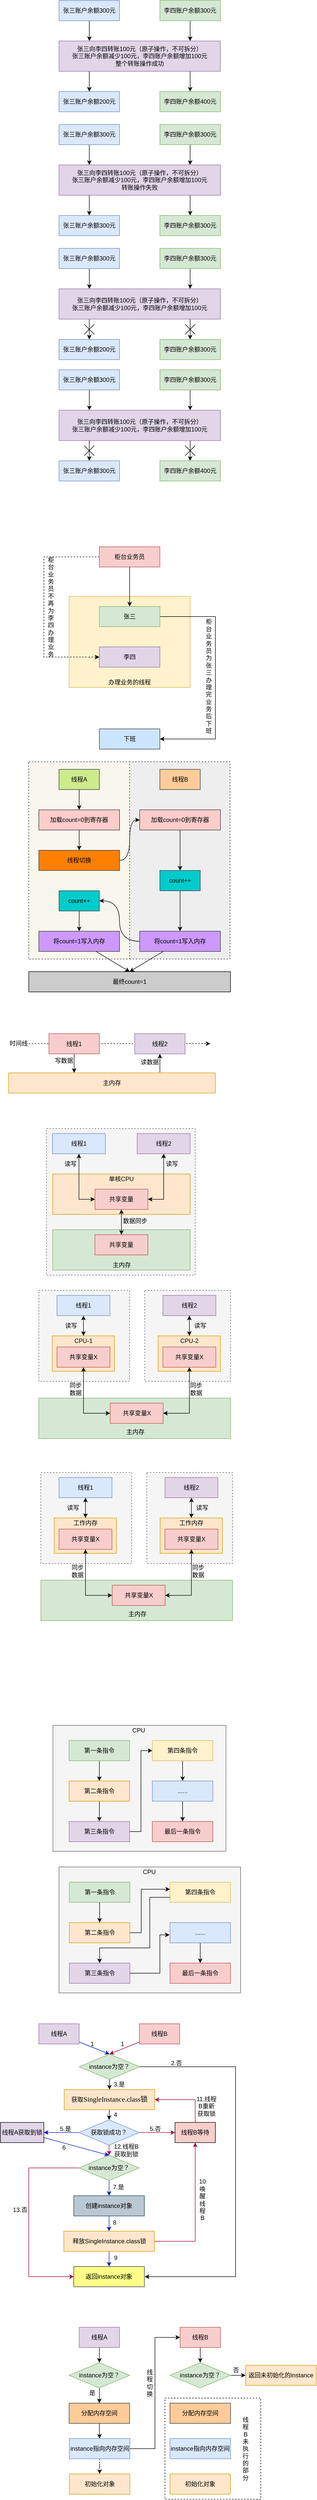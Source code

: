 <mxfile version="14.1.8" type="device"><diagram id="C5RBs43oDa-KdzZeNtuy" name="Page-1"><mxGraphModel dx="805" dy="462" grid="1" gridSize="10" guides="1" tooltips="1" connect="1" arrows="1" fold="1" page="1" pageScale="1" pageWidth="827" pageHeight="1169" math="0" shadow="0"><root><mxCell id="WIyWlLk6GJQsqaUBKTNV-0"/><mxCell id="WIyWlLk6GJQsqaUBKTNV-1" parent="WIyWlLk6GJQsqaUBKTNV-0"/><mxCell id="KxfGk2RzHu3ZtTkvNwi4-73" value="" style="rounded=0;whiteSpace=wrap;html=1;fillColor=#FFFFFF;dashed=1;" vertex="1" parent="WIyWlLk6GJQsqaUBKTNV-1"><mxGeometry x="410" y="4860" width="190" height="200" as="geometry"/></mxCell><mxCell id="JUQOhhbrDv-pu83EkBwS-116" value="" style="rounded=0;whiteSpace=wrap;html=1;fillColor=#f5f5f5;strokeColor=#666666;fontColor=#333333;" parent="WIyWlLk6GJQsqaUBKTNV-1" vertex="1"><mxGeometry x="188" y="3530" width="343" height="249" as="geometry"/></mxCell><mxCell id="JUQOhhbrDv-pu83EkBwS-78" value="" style="rounded=0;whiteSpace=wrap;html=1;dashed=1;fillColor=#f5f5f5;strokeColor=#666666;fontColor=#333333;" parent="WIyWlLk6GJQsqaUBKTNV-1" vertex="1"><mxGeometry x="370" y="2670" width="170" height="180" as="geometry"/></mxCell><mxCell id="JUQOhhbrDv-pu83EkBwS-27" value="" style="rounded=0;whiteSpace=wrap;html=1;dashed=1;fillColor=#f5f5f5;strokeColor=#666666;fontColor=#333333;" parent="WIyWlLk6GJQsqaUBKTNV-1" vertex="1"><mxGeometry x="175" y="2350" width="295" height="290" as="geometry"/></mxCell><mxCell id="JUQOhhbrDv-pu83EkBwS-9" value="" style="endArrow=classic;html=1;dashed=1;" parent="WIyWlLk6GJQsqaUBKTNV-1" edge="1"><mxGeometry width="50" height="50" relative="1" as="geometry"><mxPoint x="140" y="2182.27" as="sourcePoint"/><mxPoint x="500" y="2182.27" as="targetPoint"/></mxGeometry></mxCell><mxCell id="jYlbsbEyz1I6FJEL8E9--75" value="" style="rounded=0;whiteSpace=wrap;html=1;dashed=1;fillColor=#eeeeee;strokeColor=#36393d;" parent="WIyWlLk6GJQsqaUBKTNV-1" vertex="1"><mxGeometry x="339" y="1625" width="200" height="390" as="geometry"/></mxCell><mxCell id="jYlbsbEyz1I6FJEL8E9--74" value="" style="rounded=0;whiteSpace=wrap;html=1;dashed=1;fillColor=#f9f7ed;strokeColor=#36393d;" parent="WIyWlLk6GJQsqaUBKTNV-1" vertex="1"><mxGeometry x="140" y="1625" width="200" height="390" as="geometry"/></mxCell><mxCell id="jYlbsbEyz1I6FJEL8E9--45" value="" style="rounded=0;whiteSpace=wrap;html=1;fillColor=#fff2cc;strokeColor=#d6b656;" parent="WIyWlLk6GJQsqaUBKTNV-1" vertex="1"><mxGeometry x="220" y="1298" width="240" height="180" as="geometry"/></mxCell><mxCell id="jYlbsbEyz1I6FJEL8E9--5" style="edgeStyle=orthogonalEdgeStyle;rounded=0;orthogonalLoop=1;jettySize=auto;html=1;entryX=0.188;entryY=0;entryDx=0;entryDy=0;entryPerimeter=0;" parent="WIyWlLk6GJQsqaUBKTNV-1" source="jYlbsbEyz1I6FJEL8E9--0" target="jYlbsbEyz1I6FJEL8E9--2" edge="1"><mxGeometry relative="1" as="geometry"/></mxCell><mxCell id="jYlbsbEyz1I6FJEL8E9--0" value="张三账户余额300元" style="rounded=0;whiteSpace=wrap;html=1;fillColor=#dae8fc;strokeColor=#6c8ebf;" parent="WIyWlLk6GJQsqaUBKTNV-1" vertex="1"><mxGeometry x="200" y="120" width="120" height="40" as="geometry"/></mxCell><mxCell id="jYlbsbEyz1I6FJEL8E9--6" value="" style="edgeStyle=orthogonalEdgeStyle;rounded=0;orthogonalLoop=1;jettySize=auto;html=1;" parent="WIyWlLk6GJQsqaUBKTNV-1" source="jYlbsbEyz1I6FJEL8E9--1" target="jYlbsbEyz1I6FJEL8E9--2" edge="1"><mxGeometry relative="1" as="geometry"><Array as="points"><mxPoint x="460" y="200"/><mxPoint x="460" y="200"/></Array></mxGeometry></mxCell><mxCell id="jYlbsbEyz1I6FJEL8E9--1" value="李四账户余额300元" style="rounded=0;whiteSpace=wrap;html=1;fillColor=#d5e8d4;strokeColor=#82b366;" parent="WIyWlLk6GJQsqaUBKTNV-1" vertex="1"><mxGeometry x="400" y="120" width="120" height="40" as="geometry"/></mxCell><mxCell id="jYlbsbEyz1I6FJEL8E9--7" style="edgeStyle=orthogonalEdgeStyle;rounded=0;orthogonalLoop=1;jettySize=auto;html=1;entryX=0.5;entryY=0;entryDx=0;entryDy=0;" parent="WIyWlLk6GJQsqaUBKTNV-1" source="jYlbsbEyz1I6FJEL8E9--2" target="jYlbsbEyz1I6FJEL8E9--3" edge="1"><mxGeometry relative="1" as="geometry"><Array as="points"><mxPoint x="260" y="270"/><mxPoint x="260" y="270"/></Array></mxGeometry></mxCell><mxCell id="jYlbsbEyz1I6FJEL8E9--8" style="edgeStyle=orthogonalEdgeStyle;rounded=0;orthogonalLoop=1;jettySize=auto;html=1;entryX=0.5;entryY=0;entryDx=0;entryDy=0;" parent="WIyWlLk6GJQsqaUBKTNV-1" source="jYlbsbEyz1I6FJEL8E9--2" target="jYlbsbEyz1I6FJEL8E9--4" edge="1"><mxGeometry relative="1" as="geometry"><Array as="points"><mxPoint x="460" y="270"/><mxPoint x="460" y="270"/></Array></mxGeometry></mxCell><mxCell id="jYlbsbEyz1I6FJEL8E9--2" value="张三向李四转账100元（原子操作，不可拆分）&lt;br&gt;张三账户余额减少100元，李四账户余额增加100元&lt;br&gt;整个转账操作成功" style="rounded=0;whiteSpace=wrap;html=1;fillColor=#e1d5e7;strokeColor=#9673a6;" parent="WIyWlLk6GJQsqaUBKTNV-1" vertex="1"><mxGeometry x="200" y="200" width="320" height="60" as="geometry"/></mxCell><mxCell id="jYlbsbEyz1I6FJEL8E9--3" value="张三账户余额200元" style="rounded=0;whiteSpace=wrap;html=1;fillColor=#dae8fc;strokeColor=#6c8ebf;" parent="WIyWlLk6GJQsqaUBKTNV-1" vertex="1"><mxGeometry x="200" y="300" width="120" height="40" as="geometry"/></mxCell><mxCell id="jYlbsbEyz1I6FJEL8E9--4" value="李四账户余额400元" style="rounded=0;whiteSpace=wrap;html=1;fillColor=#d5e8d4;strokeColor=#82b366;" parent="WIyWlLk6GJQsqaUBKTNV-1" vertex="1"><mxGeometry x="400" y="300" width="120" height="40" as="geometry"/></mxCell><mxCell id="jYlbsbEyz1I6FJEL8E9--9" style="edgeStyle=orthogonalEdgeStyle;rounded=0;orthogonalLoop=1;jettySize=auto;html=1;entryX=0.188;entryY=0;entryDx=0;entryDy=0;entryPerimeter=0;" parent="WIyWlLk6GJQsqaUBKTNV-1" source="jYlbsbEyz1I6FJEL8E9--10" target="jYlbsbEyz1I6FJEL8E9--15" edge="1"><mxGeometry relative="1" as="geometry"/></mxCell><mxCell id="jYlbsbEyz1I6FJEL8E9--10" value="张三账户余额300元" style="rounded=0;whiteSpace=wrap;html=1;fillColor=#dae8fc;strokeColor=#6c8ebf;" parent="WIyWlLk6GJQsqaUBKTNV-1" vertex="1"><mxGeometry x="200" y="365" width="120" height="40" as="geometry"/></mxCell><mxCell id="jYlbsbEyz1I6FJEL8E9--11" value="" style="edgeStyle=orthogonalEdgeStyle;rounded=0;orthogonalLoop=1;jettySize=auto;html=1;" parent="WIyWlLk6GJQsqaUBKTNV-1" source="jYlbsbEyz1I6FJEL8E9--12" target="jYlbsbEyz1I6FJEL8E9--15" edge="1"><mxGeometry relative="1" as="geometry"><Array as="points"><mxPoint x="460" y="445"/><mxPoint x="460" y="445"/></Array></mxGeometry></mxCell><mxCell id="jYlbsbEyz1I6FJEL8E9--12" value="李四账户余额300元" style="rounded=0;whiteSpace=wrap;html=1;fillColor=#d5e8d4;strokeColor=#82b366;" parent="WIyWlLk6GJQsqaUBKTNV-1" vertex="1"><mxGeometry x="400" y="365" width="120" height="40" as="geometry"/></mxCell><mxCell id="jYlbsbEyz1I6FJEL8E9--13" style="edgeStyle=orthogonalEdgeStyle;rounded=0;orthogonalLoop=1;jettySize=auto;html=1;entryX=0.5;entryY=0;entryDx=0;entryDy=0;" parent="WIyWlLk6GJQsqaUBKTNV-1" source="jYlbsbEyz1I6FJEL8E9--15" target="jYlbsbEyz1I6FJEL8E9--16" edge="1"><mxGeometry relative="1" as="geometry"><Array as="points"><mxPoint x="260" y="515"/><mxPoint x="260" y="515"/></Array></mxGeometry></mxCell><mxCell id="jYlbsbEyz1I6FJEL8E9--14" style="edgeStyle=orthogonalEdgeStyle;rounded=0;orthogonalLoop=1;jettySize=auto;html=1;entryX=0.5;entryY=0;entryDx=0;entryDy=0;" parent="WIyWlLk6GJQsqaUBKTNV-1" source="jYlbsbEyz1I6FJEL8E9--15" target="jYlbsbEyz1I6FJEL8E9--17" edge="1"><mxGeometry relative="1" as="geometry"><Array as="points"><mxPoint x="460" y="515"/><mxPoint x="460" y="515"/></Array></mxGeometry></mxCell><mxCell id="jYlbsbEyz1I6FJEL8E9--15" value="张三向李四转账100元（原子操作，不可拆分）&lt;br&gt;张三账户余额减少100元，李四账户余额增加100元&lt;br&gt;转账操作失败" style="rounded=0;whiteSpace=wrap;html=1;fillColor=#e1d5e7;strokeColor=#9673a6;" parent="WIyWlLk6GJQsqaUBKTNV-1" vertex="1"><mxGeometry x="200" y="445" width="320" height="60" as="geometry"/></mxCell><mxCell id="jYlbsbEyz1I6FJEL8E9--16" value="张三账户余额300元" style="rounded=0;whiteSpace=wrap;html=1;fillColor=#dae8fc;strokeColor=#6c8ebf;" parent="WIyWlLk6GJQsqaUBKTNV-1" vertex="1"><mxGeometry x="200" y="545" width="120" height="40" as="geometry"/></mxCell><mxCell id="jYlbsbEyz1I6FJEL8E9--17" value="李四账户余额300元" style="rounded=0;whiteSpace=wrap;html=1;fillColor=#d5e8d4;strokeColor=#82b366;" parent="WIyWlLk6GJQsqaUBKTNV-1" vertex="1"><mxGeometry x="400" y="545" width="120" height="40" as="geometry"/></mxCell><mxCell id="jYlbsbEyz1I6FJEL8E9--18" style="edgeStyle=orthogonalEdgeStyle;rounded=0;orthogonalLoop=1;jettySize=auto;html=1;entryX=0.188;entryY=0;entryDx=0;entryDy=0;entryPerimeter=0;" parent="WIyWlLk6GJQsqaUBKTNV-1" source="jYlbsbEyz1I6FJEL8E9--19" target="jYlbsbEyz1I6FJEL8E9--24" edge="1"><mxGeometry relative="1" as="geometry"/></mxCell><mxCell id="jYlbsbEyz1I6FJEL8E9--19" value="张三账户余额300元" style="rounded=0;whiteSpace=wrap;html=1;fillColor=#dae8fc;strokeColor=#6c8ebf;" parent="WIyWlLk6GJQsqaUBKTNV-1" vertex="1"><mxGeometry x="200" y="610" width="120" height="40" as="geometry"/></mxCell><mxCell id="jYlbsbEyz1I6FJEL8E9--20" value="" style="edgeStyle=orthogonalEdgeStyle;rounded=0;orthogonalLoop=1;jettySize=auto;html=1;" parent="WIyWlLk6GJQsqaUBKTNV-1" source="jYlbsbEyz1I6FJEL8E9--21" target="jYlbsbEyz1I6FJEL8E9--24" edge="1"><mxGeometry relative="1" as="geometry"><Array as="points"><mxPoint x="460" y="690"/><mxPoint x="460" y="690"/></Array></mxGeometry></mxCell><mxCell id="jYlbsbEyz1I6FJEL8E9--21" value="李四账户余额300元" style="rounded=0;whiteSpace=wrap;html=1;fillColor=#d5e8d4;strokeColor=#82b366;" parent="WIyWlLk6GJQsqaUBKTNV-1" vertex="1"><mxGeometry x="400" y="610" width="120" height="40" as="geometry"/></mxCell><mxCell id="jYlbsbEyz1I6FJEL8E9--22" style="edgeStyle=orthogonalEdgeStyle;rounded=0;orthogonalLoop=1;jettySize=auto;html=1;entryX=0.5;entryY=0;entryDx=0;entryDy=0;" parent="WIyWlLk6GJQsqaUBKTNV-1" source="jYlbsbEyz1I6FJEL8E9--24" target="jYlbsbEyz1I6FJEL8E9--25" edge="1"><mxGeometry relative="1" as="geometry"><Array as="points"><mxPoint x="260" y="760"/><mxPoint x="260" y="760"/></Array></mxGeometry></mxCell><mxCell id="jYlbsbEyz1I6FJEL8E9--23" style="edgeStyle=orthogonalEdgeStyle;rounded=0;orthogonalLoop=1;jettySize=auto;html=1;entryX=0.5;entryY=0;entryDx=0;entryDy=0;" parent="WIyWlLk6GJQsqaUBKTNV-1" source="jYlbsbEyz1I6FJEL8E9--24" target="jYlbsbEyz1I6FJEL8E9--26" edge="1"><mxGeometry relative="1" as="geometry"><Array as="points"><mxPoint x="460" y="760"/><mxPoint x="460" y="760"/></Array></mxGeometry></mxCell><mxCell id="jYlbsbEyz1I6FJEL8E9--24" value="张三向李四转账100元（原子操作，不可拆分）&lt;br&gt;张三账户余额减少100元，李四账户余额增加100元" style="rounded=0;whiteSpace=wrap;html=1;fillColor=#e1d5e7;strokeColor=#9673a6;" parent="WIyWlLk6GJQsqaUBKTNV-1" vertex="1"><mxGeometry x="200" y="690" width="320" height="60" as="geometry"/></mxCell><mxCell id="jYlbsbEyz1I6FJEL8E9--25" value="张三账户余额200元" style="rounded=0;whiteSpace=wrap;html=1;fillColor=#dae8fc;strokeColor=#6c8ebf;" parent="WIyWlLk6GJQsqaUBKTNV-1" vertex="1"><mxGeometry x="200" y="790" width="120" height="40" as="geometry"/></mxCell><mxCell id="jYlbsbEyz1I6FJEL8E9--26" value="李四账户余额300元" style="rounded=0;whiteSpace=wrap;html=1;fillColor=#d5e8d4;strokeColor=#82b366;" parent="WIyWlLk6GJQsqaUBKTNV-1" vertex="1"><mxGeometry x="400" y="790" width="120" height="40" as="geometry"/></mxCell><mxCell id="jYlbsbEyz1I6FJEL8E9--27" value="" style="endArrow=none;html=1;" parent="WIyWlLk6GJQsqaUBKTNV-1" edge="1"><mxGeometry width="50" height="50" relative="1" as="geometry"><mxPoint x="250" y="780" as="sourcePoint"/><mxPoint x="270" y="760" as="targetPoint"/></mxGeometry></mxCell><mxCell id="jYlbsbEyz1I6FJEL8E9--28" value="" style="endArrow=none;html=1;" parent="WIyWlLk6GJQsqaUBKTNV-1" edge="1"><mxGeometry width="50" height="50" relative="1" as="geometry"><mxPoint x="270" y="780" as="sourcePoint"/><mxPoint x="250" y="760" as="targetPoint"/></mxGeometry></mxCell><mxCell id="jYlbsbEyz1I6FJEL8E9--29" value="" style="endArrow=none;html=1;" parent="WIyWlLk6GJQsqaUBKTNV-1" edge="1"><mxGeometry width="50" height="50" relative="1" as="geometry"><mxPoint x="450" y="780" as="sourcePoint"/><mxPoint x="470" y="760" as="targetPoint"/></mxGeometry></mxCell><mxCell id="jYlbsbEyz1I6FJEL8E9--30" value="" style="endArrow=none;html=1;" parent="WIyWlLk6GJQsqaUBKTNV-1" edge="1"><mxGeometry width="50" height="50" relative="1" as="geometry"><mxPoint x="470" y="780" as="sourcePoint"/><mxPoint x="450" y="760" as="targetPoint"/></mxGeometry></mxCell><mxCell id="jYlbsbEyz1I6FJEL8E9--31" style="edgeStyle=orthogonalEdgeStyle;rounded=0;orthogonalLoop=1;jettySize=auto;html=1;entryX=0.188;entryY=0;entryDx=0;entryDy=0;entryPerimeter=0;" parent="WIyWlLk6GJQsqaUBKTNV-1" source="jYlbsbEyz1I6FJEL8E9--32" target="jYlbsbEyz1I6FJEL8E9--37" edge="1"><mxGeometry relative="1" as="geometry"/></mxCell><mxCell id="jYlbsbEyz1I6FJEL8E9--32" value="张三账户余额300元" style="rounded=0;whiteSpace=wrap;html=1;fillColor=#dae8fc;strokeColor=#6c8ebf;" parent="WIyWlLk6GJQsqaUBKTNV-1" vertex="1"><mxGeometry x="200" y="850" width="120" height="40" as="geometry"/></mxCell><mxCell id="jYlbsbEyz1I6FJEL8E9--33" value="" style="edgeStyle=orthogonalEdgeStyle;rounded=0;orthogonalLoop=1;jettySize=auto;html=1;" parent="WIyWlLk6GJQsqaUBKTNV-1" source="jYlbsbEyz1I6FJEL8E9--34" target="jYlbsbEyz1I6FJEL8E9--37" edge="1"><mxGeometry relative="1" as="geometry"><Array as="points"><mxPoint x="460" y="930"/><mxPoint x="460" y="930"/></Array></mxGeometry></mxCell><mxCell id="jYlbsbEyz1I6FJEL8E9--34" value="李四账户余额300元" style="rounded=0;whiteSpace=wrap;html=1;fillColor=#d5e8d4;strokeColor=#82b366;" parent="WIyWlLk6GJQsqaUBKTNV-1" vertex="1"><mxGeometry x="400" y="850" width="120" height="40" as="geometry"/></mxCell><mxCell id="jYlbsbEyz1I6FJEL8E9--35" style="edgeStyle=orthogonalEdgeStyle;rounded=0;orthogonalLoop=1;jettySize=auto;html=1;entryX=0.5;entryY=0;entryDx=0;entryDy=0;" parent="WIyWlLk6GJQsqaUBKTNV-1" source="jYlbsbEyz1I6FJEL8E9--37" target="jYlbsbEyz1I6FJEL8E9--38" edge="1"><mxGeometry relative="1" as="geometry"><Array as="points"><mxPoint x="260" y="1000"/><mxPoint x="260" y="1000"/></Array></mxGeometry></mxCell><mxCell id="jYlbsbEyz1I6FJEL8E9--36" style="edgeStyle=orthogonalEdgeStyle;rounded=0;orthogonalLoop=1;jettySize=auto;html=1;entryX=0.5;entryY=0;entryDx=0;entryDy=0;" parent="WIyWlLk6GJQsqaUBKTNV-1" source="jYlbsbEyz1I6FJEL8E9--37" target="jYlbsbEyz1I6FJEL8E9--39" edge="1"><mxGeometry relative="1" as="geometry"><Array as="points"><mxPoint x="460" y="1000"/><mxPoint x="460" y="1000"/></Array></mxGeometry></mxCell><mxCell id="jYlbsbEyz1I6FJEL8E9--37" value="张三向李四转账100元（原子操作，不可拆分）&lt;br&gt;张三账户余额减少100元，李四账户余额增加100元" style="rounded=0;whiteSpace=wrap;html=1;fillColor=#e1d5e7;strokeColor=#9673a6;" parent="WIyWlLk6GJQsqaUBKTNV-1" vertex="1"><mxGeometry x="200" y="930" width="320" height="60" as="geometry"/></mxCell><mxCell id="jYlbsbEyz1I6FJEL8E9--38" value="张三账户余额300元" style="rounded=0;whiteSpace=wrap;html=1;fillColor=#dae8fc;strokeColor=#6c8ebf;" parent="WIyWlLk6GJQsqaUBKTNV-1" vertex="1"><mxGeometry x="200" y="1030" width="120" height="40" as="geometry"/></mxCell><mxCell id="jYlbsbEyz1I6FJEL8E9--39" value="李四账户余额400元" style="rounded=0;whiteSpace=wrap;html=1;fillColor=#d5e8d4;strokeColor=#82b366;" parent="WIyWlLk6GJQsqaUBKTNV-1" vertex="1"><mxGeometry x="400" y="1030" width="120" height="40" as="geometry"/></mxCell><mxCell id="jYlbsbEyz1I6FJEL8E9--40" value="" style="endArrow=none;html=1;" parent="WIyWlLk6GJQsqaUBKTNV-1" edge="1"><mxGeometry width="50" height="50" relative="1" as="geometry"><mxPoint x="250" y="1020" as="sourcePoint"/><mxPoint x="270" y="1000" as="targetPoint"/></mxGeometry></mxCell><mxCell id="jYlbsbEyz1I6FJEL8E9--41" value="" style="endArrow=none;html=1;" parent="WIyWlLk6GJQsqaUBKTNV-1" edge="1"><mxGeometry width="50" height="50" relative="1" as="geometry"><mxPoint x="270" y="1020" as="sourcePoint"/><mxPoint x="250" y="1000" as="targetPoint"/></mxGeometry></mxCell><mxCell id="jYlbsbEyz1I6FJEL8E9--42" value="" style="endArrow=none;html=1;" parent="WIyWlLk6GJQsqaUBKTNV-1" edge="1"><mxGeometry width="50" height="50" relative="1" as="geometry"><mxPoint x="450" y="1020" as="sourcePoint"/><mxPoint x="470" y="1000" as="targetPoint"/></mxGeometry></mxCell><mxCell id="jYlbsbEyz1I6FJEL8E9--43" value="" style="endArrow=none;html=1;" parent="WIyWlLk6GJQsqaUBKTNV-1" edge="1"><mxGeometry width="50" height="50" relative="1" as="geometry"><mxPoint x="470" y="1020" as="sourcePoint"/><mxPoint x="450" y="1000" as="targetPoint"/></mxGeometry></mxCell><mxCell id="jYlbsbEyz1I6FJEL8E9--49" style="edgeStyle=orthogonalEdgeStyle;rounded=0;orthogonalLoop=1;jettySize=auto;html=1;entryX=0.5;entryY=0;entryDx=0;entryDy=0;" parent="WIyWlLk6GJQsqaUBKTNV-1" source="jYlbsbEyz1I6FJEL8E9--44" target="jYlbsbEyz1I6FJEL8E9--46" edge="1"><mxGeometry relative="1" as="geometry"/></mxCell><mxCell id="jYlbsbEyz1I6FJEL8E9--50" style="edgeStyle=orthogonalEdgeStyle;rounded=0;orthogonalLoop=1;jettySize=auto;html=1;dashed=1;" parent="WIyWlLk6GJQsqaUBKTNV-1" source="jYlbsbEyz1I6FJEL8E9--44" target="jYlbsbEyz1I6FJEL8E9--47" edge="1"><mxGeometry relative="1" as="geometry"><Array as="points"><mxPoint x="170" y="1220"/><mxPoint x="170" y="1418"/></Array></mxGeometry></mxCell><mxCell id="jYlbsbEyz1I6FJEL8E9--44" value="柜台业务员" style="rounded=0;whiteSpace=wrap;html=1;fillColor=#f8cecc;strokeColor=#b85450;" parent="WIyWlLk6GJQsqaUBKTNV-1" vertex="1"><mxGeometry x="280" y="1200" width="120" height="40" as="geometry"/></mxCell><mxCell id="jYlbsbEyz1I6FJEL8E9--52" style="edgeStyle=orthogonalEdgeStyle;rounded=0;orthogonalLoop=1;jettySize=auto;html=1;entryX=1;entryY=0.5;entryDx=0;entryDy=0;" parent="WIyWlLk6GJQsqaUBKTNV-1" source="jYlbsbEyz1I6FJEL8E9--46" target="jYlbsbEyz1I6FJEL8E9--51" edge="1"><mxGeometry relative="1" as="geometry"><Array as="points"><mxPoint x="510" y="1338"/><mxPoint x="510" y="1580"/></Array></mxGeometry></mxCell><mxCell id="jYlbsbEyz1I6FJEL8E9--46" value="张三" style="rounded=0;whiteSpace=wrap;html=1;fillColor=#d5e8d4;strokeColor=#82b366;" parent="WIyWlLk6GJQsqaUBKTNV-1" vertex="1"><mxGeometry x="280" y="1318" width="120" height="40" as="geometry"/></mxCell><mxCell id="jYlbsbEyz1I6FJEL8E9--47" value="李四" style="rounded=0;whiteSpace=wrap;html=1;fillColor=#e1d5e7;strokeColor=#9673a6;" parent="WIyWlLk6GJQsqaUBKTNV-1" vertex="1"><mxGeometry x="280" y="1398" width="120" height="40" as="geometry"/></mxCell><mxCell id="jYlbsbEyz1I6FJEL8E9--48" value="办理业务的线程" style="text;html=1;strokeColor=none;fillColor=none;align=center;verticalAlign=middle;whiteSpace=wrap;rounded=0;" parent="WIyWlLk6GJQsqaUBKTNV-1" vertex="1"><mxGeometry x="295" y="1458" width="90" height="20" as="geometry"/></mxCell><mxCell id="jYlbsbEyz1I6FJEL8E9--51" value="下班" style="rounded=0;whiteSpace=wrap;html=1;fillColor=#cce5ff;strokeColor=#36393d;" parent="WIyWlLk6GJQsqaUBKTNV-1" vertex="1"><mxGeometry x="280" y="1560" width="120" height="40" as="geometry"/></mxCell><mxCell id="jYlbsbEyz1I6FJEL8E9--53" value="柜台业务员不再为李四办理业务" style="text;html=1;strokeColor=none;fillColor=none;align=center;verticalAlign=middle;whiteSpace=wrap;rounded=0;" parent="WIyWlLk6GJQsqaUBKTNV-1" vertex="1"><mxGeometry x="174" y="1244" width="20" height="150" as="geometry"/></mxCell><mxCell id="jYlbsbEyz1I6FJEL8E9--54" value="柜台业务员为张三办理完业务后下班" style="text;html=1;strokeColor=none;fillColor=none;align=center;verticalAlign=middle;whiteSpace=wrap;rounded=0;" parent="WIyWlLk6GJQsqaUBKTNV-1" vertex="1"><mxGeometry x="487" y="1381" width="20" height="150" as="geometry"/></mxCell><mxCell id="jYlbsbEyz1I6FJEL8E9--65" style="rounded=0;orthogonalLoop=1;jettySize=auto;html=1;entryX=0.5;entryY=0;entryDx=0;entryDy=0;" parent="WIyWlLk6GJQsqaUBKTNV-1" source="jYlbsbEyz1I6FJEL8E9--55" target="jYlbsbEyz1I6FJEL8E9--57" edge="1"><mxGeometry relative="1" as="geometry"/></mxCell><mxCell id="jYlbsbEyz1I6FJEL8E9--55" value="线程A" style="rounded=0;whiteSpace=wrap;html=1;fillColor=#cdeb8b;strokeColor=#36393d;" parent="WIyWlLk6GJQsqaUBKTNV-1" vertex="1"><mxGeometry x="200" y="1640" width="80" height="40" as="geometry"/></mxCell><mxCell id="jYlbsbEyz1I6FJEL8E9--56" value="线程B" style="rounded=0;whiteSpace=wrap;html=1;fillColor=#ffcc99;strokeColor=#36393d;" parent="WIyWlLk6GJQsqaUBKTNV-1" vertex="1"><mxGeometry x="400" y="1640" width="80" height="40" as="geometry"/></mxCell><mxCell id="jYlbsbEyz1I6FJEL8E9--66" style="edgeStyle=none;rounded=0;orthogonalLoop=1;jettySize=auto;html=1;entryX=0.5;entryY=0;entryDx=0;entryDy=0;" parent="WIyWlLk6GJQsqaUBKTNV-1" source="jYlbsbEyz1I6FJEL8E9--57" target="jYlbsbEyz1I6FJEL8E9--59" edge="1"><mxGeometry relative="1" as="geometry"/></mxCell><mxCell id="jYlbsbEyz1I6FJEL8E9--57" value="加载count=0到寄存器" style="rounded=0;whiteSpace=wrap;html=1;fillColor=#ffcccc;strokeColor=#36393d;" parent="WIyWlLk6GJQsqaUBKTNV-1" vertex="1"><mxGeometry x="160" y="1720" width="160" height="40" as="geometry"/></mxCell><mxCell id="jYlbsbEyz1I6FJEL8E9--69" style="edgeStyle=orthogonalEdgeStyle;curved=1;rounded=0;orthogonalLoop=1;jettySize=auto;html=1;" parent="WIyWlLk6GJQsqaUBKTNV-1" source="jYlbsbEyz1I6FJEL8E9--58" target="jYlbsbEyz1I6FJEL8E9--63" edge="1"><mxGeometry relative="1" as="geometry"/></mxCell><mxCell id="jYlbsbEyz1I6FJEL8E9--58" value="加载count=0到寄存器" style="rounded=0;whiteSpace=wrap;html=1;fillColor=#ffcccc;strokeColor=#36393d;" parent="WIyWlLk6GJQsqaUBKTNV-1" vertex="1"><mxGeometry x="360" y="1720" width="160" height="40" as="geometry"/></mxCell><mxCell id="jYlbsbEyz1I6FJEL8E9--68" style="edgeStyle=orthogonalEdgeStyle;rounded=0;orthogonalLoop=1;jettySize=auto;html=1;entryX=0;entryY=0.5;entryDx=0;entryDy=0;exitX=1;exitY=0.5;exitDx=0;exitDy=0;curved=1;" parent="WIyWlLk6GJQsqaUBKTNV-1" source="jYlbsbEyz1I6FJEL8E9--59" target="jYlbsbEyz1I6FJEL8E9--58" edge="1"><mxGeometry relative="1" as="geometry"/></mxCell><mxCell id="jYlbsbEyz1I6FJEL8E9--59" value="线程切换" style="rounded=0;whiteSpace=wrap;html=1;strokeColor=#36393d;fillColor=#FF8000;" parent="WIyWlLk6GJQsqaUBKTNV-1" vertex="1"><mxGeometry x="160" y="1800" width="160" height="40" as="geometry"/></mxCell><mxCell id="jYlbsbEyz1I6FJEL8E9--67" style="edgeStyle=none;rounded=0;orthogonalLoop=1;jettySize=auto;html=1;exitX=0.5;exitY=1;exitDx=0;exitDy=0;entryX=0.5;entryY=0;entryDx=0;entryDy=0;" parent="WIyWlLk6GJQsqaUBKTNV-1" source="jYlbsbEyz1I6FJEL8E9--60" target="jYlbsbEyz1I6FJEL8E9--61" edge="1"><mxGeometry relative="1" as="geometry"/></mxCell><mxCell id="jYlbsbEyz1I6FJEL8E9--60" value="count++" style="rounded=0;whiteSpace=wrap;html=1;strokeColor=#36393d;fillColor=#00CCCC;" parent="WIyWlLk6GJQsqaUBKTNV-1" vertex="1"><mxGeometry x="200" y="1880" width="80" height="40" as="geometry"/></mxCell><mxCell id="jYlbsbEyz1I6FJEL8E9--72" style="rounded=0;orthogonalLoop=1;jettySize=auto;html=1;entryX=0.5;entryY=0;entryDx=0;entryDy=0;" parent="WIyWlLk6GJQsqaUBKTNV-1" source="jYlbsbEyz1I6FJEL8E9--61" target="jYlbsbEyz1I6FJEL8E9--64" edge="1"><mxGeometry relative="1" as="geometry"/></mxCell><mxCell id="jYlbsbEyz1I6FJEL8E9--61" value="将count=1写入内存" style="rounded=0;whiteSpace=wrap;html=1;strokeColor=#36393d;fillColor=#CC99FF;" parent="WIyWlLk6GJQsqaUBKTNV-1" vertex="1"><mxGeometry x="160" y="1960" width="160" height="40" as="geometry"/></mxCell><mxCell id="jYlbsbEyz1I6FJEL8E9--71" style="edgeStyle=orthogonalEdgeStyle;curved=1;rounded=0;orthogonalLoop=1;jettySize=auto;html=1;entryX=1;entryY=0.5;entryDx=0;entryDy=0;" parent="WIyWlLk6GJQsqaUBKTNV-1" source="jYlbsbEyz1I6FJEL8E9--62" target="jYlbsbEyz1I6FJEL8E9--60" edge="1"><mxGeometry relative="1" as="geometry"/></mxCell><mxCell id="jYlbsbEyz1I6FJEL8E9--73" style="edgeStyle=none;rounded=0;orthogonalLoop=1;jettySize=auto;html=1;entryX=0.5;entryY=0;entryDx=0;entryDy=0;" parent="WIyWlLk6GJQsqaUBKTNV-1" source="jYlbsbEyz1I6FJEL8E9--62" target="jYlbsbEyz1I6FJEL8E9--64" edge="1"><mxGeometry relative="1" as="geometry"/></mxCell><mxCell id="jYlbsbEyz1I6FJEL8E9--62" value="将count=1写入内存" style="rounded=0;whiteSpace=wrap;html=1;strokeColor=#36393d;fillColor=#CC99FF;" parent="WIyWlLk6GJQsqaUBKTNV-1" vertex="1"><mxGeometry x="360" y="1960" width="160" height="40" as="geometry"/></mxCell><mxCell id="jYlbsbEyz1I6FJEL8E9--70" style="edgeStyle=orthogonalEdgeStyle;curved=1;rounded=0;orthogonalLoop=1;jettySize=auto;html=1;entryX=0.5;entryY=0;entryDx=0;entryDy=0;" parent="WIyWlLk6GJQsqaUBKTNV-1" source="jYlbsbEyz1I6FJEL8E9--63" target="jYlbsbEyz1I6FJEL8E9--62" edge="1"><mxGeometry relative="1" as="geometry"/></mxCell><mxCell id="jYlbsbEyz1I6FJEL8E9--63" value="count++" style="rounded=0;whiteSpace=wrap;html=1;strokeColor=#36393d;fillColor=#00CCCC;" parent="WIyWlLk6GJQsqaUBKTNV-1" vertex="1"><mxGeometry x="400" y="1840" width="80" height="40" as="geometry"/></mxCell><mxCell id="jYlbsbEyz1I6FJEL8E9--64" value="最终count=1" style="rounded=0;whiteSpace=wrap;html=1;fillColor=#CCCCCC;" parent="WIyWlLk6GJQsqaUBKTNV-1" vertex="1"><mxGeometry x="140" y="2040" width="400" height="40" as="geometry"/></mxCell><mxCell id="JUQOhhbrDv-pu83EkBwS-0" value="主内存" style="rounded=0;whiteSpace=wrap;html=1;fillColor=#ffe6cc;strokeColor=#d79b00;" parent="WIyWlLk6GJQsqaUBKTNV-1" vertex="1"><mxGeometry x="100" y="2240" width="410" height="40" as="geometry"/></mxCell><mxCell id="JUQOhhbrDv-pu83EkBwS-6" style="edgeStyle=orthogonalEdgeStyle;rounded=0;orthogonalLoop=1;jettySize=auto;html=1;entryX=0.5;entryY=0;entryDx=0;entryDy=0;" parent="WIyWlLk6GJQsqaUBKTNV-1" source="JUQOhhbrDv-pu83EkBwS-1" edge="1"><mxGeometry relative="1" as="geometry"><mxPoint x="230" y="2240" as="targetPoint"/></mxGeometry></mxCell><mxCell id="JUQOhhbrDv-pu83EkBwS-1" value="线程1" style="rounded=0;whiteSpace=wrap;html=1;fillColor=#f8cecc;strokeColor=#b85450;" parent="WIyWlLk6GJQsqaUBKTNV-1" vertex="1"><mxGeometry x="180" y="2162.56" width="100" height="40" as="geometry"/></mxCell><mxCell id="JUQOhhbrDv-pu83EkBwS-7" style="edgeStyle=orthogonalEdgeStyle;rounded=0;orthogonalLoop=1;jettySize=auto;html=1;entryX=0.5;entryY=1;entryDx=0;entryDy=0;" parent="WIyWlLk6GJQsqaUBKTNV-1" target="JUQOhhbrDv-pu83EkBwS-8" edge="1"><mxGeometry relative="1" as="geometry"><mxPoint x="400" y="2240" as="targetPoint"/><mxPoint x="400" y="2239" as="sourcePoint"/><Array as="points"><mxPoint x="400" y="2220"/></Array></mxGeometry></mxCell><mxCell id="JUQOhhbrDv-pu83EkBwS-8" value="线程2" style="rounded=0;whiteSpace=wrap;html=1;fillColor=#e1d5e7;strokeColor=#9673a6;" parent="WIyWlLk6GJQsqaUBKTNV-1" vertex="1"><mxGeometry x="350" y="2162.56" width="100" height="40" as="geometry"/></mxCell><mxCell id="JUQOhhbrDv-pu83EkBwS-10" value="时间线" style="text;html=1;strokeColor=none;fillColor=none;align=center;verticalAlign=middle;whiteSpace=wrap;rounded=0;" parent="WIyWlLk6GJQsqaUBKTNV-1" vertex="1"><mxGeometry x="100" y="2171.56" width="40" height="20" as="geometry"/></mxCell><mxCell id="JUQOhhbrDv-pu83EkBwS-11" value="写数据" style="text;html=1;strokeColor=none;fillColor=none;align=center;verticalAlign=middle;whiteSpace=wrap;rounded=0;" parent="WIyWlLk6GJQsqaUBKTNV-1" vertex="1"><mxGeometry x="190" y="2207" width="40" height="17.44" as="geometry"/></mxCell><mxCell id="JUQOhhbrDv-pu83EkBwS-12" value="读数据" style="text;html=1;strokeColor=none;fillColor=none;align=center;verticalAlign=middle;whiteSpace=wrap;rounded=0;" parent="WIyWlLk6GJQsqaUBKTNV-1" vertex="1"><mxGeometry x="360" y="2210" width="40" height="17.44" as="geometry"/></mxCell><mxCell id="JUQOhhbrDv-pu83EkBwS-14" value="线程1" style="rounded=0;whiteSpace=wrap;html=1;fillColor=#dae8fc;strokeColor=#6c8ebf;" parent="WIyWlLk6GJQsqaUBKTNV-1" vertex="1"><mxGeometry x="187" y="2360" width="105" height="40" as="geometry"/></mxCell><mxCell id="JUQOhhbrDv-pu83EkBwS-15" value="线程2" style="rounded=0;whiteSpace=wrap;html=1;fillColor=#e1d5e7;strokeColor=#9673a6;" parent="WIyWlLk6GJQsqaUBKTNV-1" vertex="1"><mxGeometry x="355" y="2360" width="105" height="40" as="geometry"/></mxCell><mxCell id="JUQOhhbrDv-pu83EkBwS-16" value="" style="rounded=0;whiteSpace=wrap;html=1;fillColor=#ffe6cc;strokeColor=#d79b00;" parent="WIyWlLk6GJQsqaUBKTNV-1" vertex="1"><mxGeometry x="187.5" y="2440" width="272.5" height="80" as="geometry"/></mxCell><mxCell id="JUQOhhbrDv-pu83EkBwS-17" value="单核CPU" style="text;html=1;strokeColor=none;fillColor=none;align=center;verticalAlign=middle;whiteSpace=wrap;rounded=0;" parent="WIyWlLk6GJQsqaUBKTNV-1" vertex="1"><mxGeometry x="288.25" y="2440" width="71" height="20" as="geometry"/></mxCell><mxCell id="JUQOhhbrDv-pu83EkBwS-18" value="共享变量" style="rounded=0;whiteSpace=wrap;html=1;fillColor=#f8cecc;strokeColor=#b85450;" parent="WIyWlLk6GJQsqaUBKTNV-1" vertex="1"><mxGeometry x="271.25" y="2470" width="105" height="40" as="geometry"/></mxCell><mxCell id="JUQOhhbrDv-pu83EkBwS-19" value="" style="rounded=0;whiteSpace=wrap;html=1;fillColor=#d5e8d4;strokeColor=#82b366;" parent="WIyWlLk6GJQsqaUBKTNV-1" vertex="1"><mxGeometry x="187.5" y="2550" width="272.5" height="80" as="geometry"/></mxCell><mxCell id="JUQOhhbrDv-pu83EkBwS-20" value="主内存" style="text;html=1;strokeColor=none;fillColor=none;align=center;verticalAlign=middle;whiteSpace=wrap;rounded=0;" parent="WIyWlLk6GJQsqaUBKTNV-1" vertex="1"><mxGeometry x="289" y="2610" width="71" height="20" as="geometry"/></mxCell><mxCell id="JUQOhhbrDv-pu83EkBwS-21" value="共享变量" style="rounded=0;whiteSpace=wrap;html=1;fillColor=#f8cecc;strokeColor=#b85450;" parent="WIyWlLk6GJQsqaUBKTNV-1" vertex="1"><mxGeometry x="271.25" y="2560" width="105" height="40" as="geometry"/></mxCell><mxCell id="JUQOhhbrDv-pu83EkBwS-22" value="" style="endArrow=classic;startArrow=classic;html=1;entryX=0.5;entryY=1;entryDx=0;entryDy=0;" parent="WIyWlLk6GJQsqaUBKTNV-1" source="JUQOhhbrDv-pu83EkBwS-21" target="JUQOhhbrDv-pu83EkBwS-18" edge="1"><mxGeometry width="50" height="50" relative="1" as="geometry"><mxPoint x="480" y="2570" as="sourcePoint"/><mxPoint x="530" y="2520" as="targetPoint"/></mxGeometry></mxCell><mxCell id="JUQOhhbrDv-pu83EkBwS-23" value="数据同步" style="text;html=1;strokeColor=none;fillColor=none;align=center;verticalAlign=middle;whiteSpace=wrap;rounded=0;" parent="WIyWlLk6GJQsqaUBKTNV-1" vertex="1"><mxGeometry x="324.25" y="2523" width="54" height="20" as="geometry"/></mxCell><mxCell id="JUQOhhbrDv-pu83EkBwS-25" value="" style="endArrow=classic;startArrow=classic;html=1;entryX=0.5;entryY=1;entryDx=0;entryDy=0;exitX=0;exitY=0.5;exitDx=0;exitDy=0;edgeStyle=orthogonalEdgeStyle;rounded=0;" parent="WIyWlLk6GJQsqaUBKTNV-1" source="JUQOhhbrDv-pu83EkBwS-18" target="JUQOhhbrDv-pu83EkBwS-14" edge="1"><mxGeometry width="50" height="50" relative="1" as="geometry"><mxPoint x="200" y="2450" as="sourcePoint"/><mxPoint x="250" y="2400" as="targetPoint"/></mxGeometry></mxCell><mxCell id="JUQOhhbrDv-pu83EkBwS-26" value="" style="endArrow=classic;startArrow=classic;html=1;entryX=0.5;entryY=1;entryDx=0;entryDy=0;exitX=1;exitY=0.5;exitDx=0;exitDy=0;edgeStyle=orthogonalEdgeStyle;rounded=0;" parent="WIyWlLk6GJQsqaUBKTNV-1" source="JUQOhhbrDv-pu83EkBwS-18" target="JUQOhhbrDv-pu83EkBwS-15" edge="1"><mxGeometry width="50" height="50" relative="1" as="geometry"><mxPoint x="281.25" y="2500" as="sourcePoint"/><mxPoint x="249.5" y="2410" as="targetPoint"/></mxGeometry></mxCell><mxCell id="JUQOhhbrDv-pu83EkBwS-28" value="读写" style="text;html=1;strokeColor=none;fillColor=none;align=center;verticalAlign=middle;whiteSpace=wrap;rounded=0;dashed=1;" parent="WIyWlLk6GJQsqaUBKTNV-1" vertex="1"><mxGeometry x="203" y="2410" width="40" height="20" as="geometry"/></mxCell><mxCell id="JUQOhhbrDv-pu83EkBwS-29" value="读写" style="text;html=1;strokeColor=none;fillColor=none;align=center;verticalAlign=middle;whiteSpace=wrap;rounded=0;dashed=1;" parent="WIyWlLk6GJQsqaUBKTNV-1" vertex="1"><mxGeometry x="404" y="2410" width="40" height="20" as="geometry"/></mxCell><mxCell id="JUQOhhbrDv-pu83EkBwS-60" value="" style="rounded=0;whiteSpace=wrap;html=1;dashed=1;fillColor=#f5f5f5;strokeColor=#666666;fontColor=#333333;" parent="WIyWlLk6GJQsqaUBKTNV-1" vertex="1"><mxGeometry x="160" y="2670" width="180" height="180" as="geometry"/></mxCell><mxCell id="JUQOhhbrDv-pu83EkBwS-61" value="线程1" style="rounded=0;whiteSpace=wrap;html=1;fillColor=#dae8fc;strokeColor=#6c8ebf;" parent="WIyWlLk6GJQsqaUBKTNV-1" vertex="1"><mxGeometry x="196" y="2680" width="105" height="40" as="geometry"/></mxCell><mxCell id="JUQOhhbrDv-pu83EkBwS-62" value="线程2" style="rounded=0;whiteSpace=wrap;html=1;fillColor=#e1d5e7;strokeColor=#9673a6;" parent="WIyWlLk6GJQsqaUBKTNV-1" vertex="1"><mxGeometry x="406" y="2680" width="105" height="40" as="geometry"/></mxCell><mxCell id="JUQOhhbrDv-pu83EkBwS-63" value="" style="rounded=0;whiteSpace=wrap;html=1;fillColor=#ffe6cc;strokeColor=#d79b00;" parent="WIyWlLk6GJQsqaUBKTNV-1" vertex="1"><mxGeometry x="186.5" y="2760" width="123.5" height="70" as="geometry"/></mxCell><mxCell id="JUQOhhbrDv-pu83EkBwS-64" value="CPU-1" style="text;html=1;strokeColor=none;fillColor=none;align=center;verticalAlign=middle;whiteSpace=wrap;rounded=0;" parent="WIyWlLk6GJQsqaUBKTNV-1" vertex="1"><mxGeometry x="213" y="2760" width="71" height="20" as="geometry"/></mxCell><mxCell id="JUQOhhbrDv-pu83EkBwS-65" value="共享变量X" style="rounded=0;whiteSpace=wrap;html=1;fillColor=#f8cecc;strokeColor=#b85450;" parent="WIyWlLk6GJQsqaUBKTNV-1" vertex="1"><mxGeometry x="196" y="2782" width="105" height="40" as="geometry"/></mxCell><mxCell id="JUQOhhbrDv-pu83EkBwS-66" value="" style="rounded=0;whiteSpace=wrap;html=1;fillColor=#d5e8d4;strokeColor=#82b366;" parent="WIyWlLk6GJQsqaUBKTNV-1" vertex="1"><mxGeometry x="160" y="2883" width="380" height="80" as="geometry"/></mxCell><mxCell id="JUQOhhbrDv-pu83EkBwS-67" value="主内存" style="text;html=1;strokeColor=none;fillColor=none;align=center;verticalAlign=middle;whiteSpace=wrap;rounded=0;" parent="WIyWlLk6GJQsqaUBKTNV-1" vertex="1"><mxGeometry x="316" y="2940" width="71" height="20" as="geometry"/></mxCell><mxCell id="JUQOhhbrDv-pu83EkBwS-68" value="共享变量X" style="rounded=0;whiteSpace=wrap;html=1;fillColor=#f8cecc;strokeColor=#b85450;" parent="WIyWlLk6GJQsqaUBKTNV-1" vertex="1"><mxGeometry x="301.5" y="2893" width="105" height="40" as="geometry"/></mxCell><mxCell id="JUQOhhbrDv-pu83EkBwS-73" value="读写" style="text;html=1;strokeColor=none;fillColor=none;align=center;verticalAlign=middle;whiteSpace=wrap;rounded=0;dashed=1;" parent="WIyWlLk6GJQsqaUBKTNV-1" vertex="1"><mxGeometry x="204" y="2730" width="40" height="20" as="geometry"/></mxCell><mxCell id="JUQOhhbrDv-pu83EkBwS-74" value="读写" style="text;html=1;strokeColor=none;fillColor=none;align=center;verticalAlign=middle;whiteSpace=wrap;rounded=0;dashed=1;" parent="WIyWlLk6GJQsqaUBKTNV-1" vertex="1"><mxGeometry x="460" y="2730" width="40" height="20" as="geometry"/></mxCell><mxCell id="JUQOhhbrDv-pu83EkBwS-75" value="" style="rounded=0;whiteSpace=wrap;html=1;fillColor=#ffe6cc;strokeColor=#d79b00;" parent="WIyWlLk6GJQsqaUBKTNV-1" vertex="1"><mxGeometry x="396.5" y="2760" width="123.5" height="70" as="geometry"/></mxCell><mxCell id="JUQOhhbrDv-pu83EkBwS-76" value="CPU-2" style="text;html=1;strokeColor=none;fillColor=none;align=center;verticalAlign=middle;whiteSpace=wrap;rounded=0;" parent="WIyWlLk6GJQsqaUBKTNV-1" vertex="1"><mxGeometry x="423" y="2760" width="71" height="20" as="geometry"/></mxCell><mxCell id="JUQOhhbrDv-pu83EkBwS-77" value="共享变量X" style="rounded=0;whiteSpace=wrap;html=1;fillColor=#f8cecc;strokeColor=#b85450;" parent="WIyWlLk6GJQsqaUBKTNV-1" vertex="1"><mxGeometry x="406" y="2782" width="105" height="40" as="geometry"/></mxCell><mxCell id="JUQOhhbrDv-pu83EkBwS-79" value="" style="endArrow=classic;startArrow=classic;html=1;entryX=0.5;entryY=1;entryDx=0;entryDy=0;" parent="WIyWlLk6GJQsqaUBKTNV-1" source="JUQOhhbrDv-pu83EkBwS-64" target="JUQOhhbrDv-pu83EkBwS-61" edge="1"><mxGeometry width="50" height="50" relative="1" as="geometry"><mxPoint x="70" y="2830" as="sourcePoint"/><mxPoint x="120" y="2780" as="targetPoint"/></mxGeometry></mxCell><mxCell id="JUQOhhbrDv-pu83EkBwS-80" value="" style="endArrow=classic;startArrow=classic;html=1;entryX=0.5;entryY=1;entryDx=0;entryDy=0;" parent="WIyWlLk6GJQsqaUBKTNV-1" source="JUQOhhbrDv-pu83EkBwS-76" target="JUQOhhbrDv-pu83EkBwS-62" edge="1"><mxGeometry width="50" height="50" relative="1" as="geometry"><mxPoint x="258.5" y="2770" as="sourcePoint"/><mxPoint x="258.5" y="2730" as="targetPoint"/></mxGeometry></mxCell><mxCell id="JUQOhhbrDv-pu83EkBwS-82" value="" style="endArrow=classic;startArrow=classic;html=1;exitX=0;exitY=0.5;exitDx=0;exitDy=0;edgeStyle=orthogonalEdgeStyle;entryX=0.5;entryY=1;entryDx=0;entryDy=0;rounded=0;" parent="WIyWlLk6GJQsqaUBKTNV-1" source="JUQOhhbrDv-pu83EkBwS-68" target="JUQOhhbrDv-pu83EkBwS-65" edge="1"><mxGeometry width="50" height="50" relative="1" as="geometry"><mxPoint x="220" y="2880" as="sourcePoint"/><mxPoint x="270" y="2830" as="targetPoint"/></mxGeometry></mxCell><mxCell id="JUQOhhbrDv-pu83EkBwS-83" value="" style="endArrow=classic;startArrow=classic;html=1;exitX=1;exitY=0.5;exitDx=0;exitDy=0;edgeStyle=orthogonalEdgeStyle;entryX=0.5;entryY=1;entryDx=0;entryDy=0;rounded=0;" parent="WIyWlLk6GJQsqaUBKTNV-1" source="JUQOhhbrDv-pu83EkBwS-68" target="JUQOhhbrDv-pu83EkBwS-77" edge="1"><mxGeometry width="50" height="50" relative="1" as="geometry"><mxPoint x="307.5" y="2923" as="sourcePoint"/><mxPoint x="460" y="2830" as="targetPoint"/></mxGeometry></mxCell><mxCell id="JUQOhhbrDv-pu83EkBwS-84" value="同步数据" style="text;html=1;strokeColor=none;fillColor=none;align=center;verticalAlign=middle;whiteSpace=wrap;rounded=0;dashed=1;" parent="WIyWlLk6GJQsqaUBKTNV-1" vertex="1"><mxGeometry x="218" y="2855" width="30" height="20" as="geometry"/></mxCell><mxCell id="JUQOhhbrDv-pu83EkBwS-85" value="同步数据" style="text;html=1;strokeColor=none;fillColor=none;align=center;verticalAlign=middle;whiteSpace=wrap;rounded=0;dashed=1;" parent="WIyWlLk6GJQsqaUBKTNV-1" vertex="1"><mxGeometry x="457" y="2855" width="30" height="20" as="geometry"/></mxCell><mxCell id="JUQOhhbrDv-pu83EkBwS-86" value="" style="rounded=0;whiteSpace=wrap;html=1;dashed=1;fillColor=#f5f5f5;strokeColor=#666666;fontColor=#333333;" parent="WIyWlLk6GJQsqaUBKTNV-1" vertex="1"><mxGeometry x="374" y="3030" width="170" height="180" as="geometry"/></mxCell><mxCell id="JUQOhhbrDv-pu83EkBwS-87" value="" style="rounded=0;whiteSpace=wrap;html=1;dashed=1;fillColor=#f5f5f5;strokeColor=#666666;fontColor=#333333;" parent="WIyWlLk6GJQsqaUBKTNV-1" vertex="1"><mxGeometry x="164" y="3030" width="180" height="180" as="geometry"/></mxCell><mxCell id="JUQOhhbrDv-pu83EkBwS-88" value="线程1" style="rounded=0;whiteSpace=wrap;html=1;fillColor=#dae8fc;strokeColor=#6c8ebf;" parent="WIyWlLk6GJQsqaUBKTNV-1" vertex="1"><mxGeometry x="200" y="3040" width="105" height="40" as="geometry"/></mxCell><mxCell id="JUQOhhbrDv-pu83EkBwS-89" value="线程2" style="rounded=0;whiteSpace=wrap;html=1;fillColor=#e1d5e7;strokeColor=#9673a6;" parent="WIyWlLk6GJQsqaUBKTNV-1" vertex="1"><mxGeometry x="410" y="3040" width="105" height="40" as="geometry"/></mxCell><mxCell id="JUQOhhbrDv-pu83EkBwS-90" value="" style="rounded=0;whiteSpace=wrap;html=1;fillColor=#ffe6cc;strokeColor=#d79b00;" parent="WIyWlLk6GJQsqaUBKTNV-1" vertex="1"><mxGeometry x="190.5" y="3120" width="123.5" height="70" as="geometry"/></mxCell><mxCell id="JUQOhhbrDv-pu83EkBwS-91" value="工作内存" style="text;html=1;strokeColor=none;fillColor=none;align=center;verticalAlign=middle;whiteSpace=wrap;rounded=0;" parent="WIyWlLk6GJQsqaUBKTNV-1" vertex="1"><mxGeometry x="217" y="3120" width="71" height="20" as="geometry"/></mxCell><mxCell id="JUQOhhbrDv-pu83EkBwS-92" value="共享变量X" style="rounded=0;whiteSpace=wrap;html=1;fillColor=#f8cecc;strokeColor=#b85450;" parent="WIyWlLk6GJQsqaUBKTNV-1" vertex="1"><mxGeometry x="200" y="3142" width="105" height="40" as="geometry"/></mxCell><mxCell id="JUQOhhbrDv-pu83EkBwS-93" value="" style="rounded=0;whiteSpace=wrap;html=1;fillColor=#d5e8d4;strokeColor=#82b366;" parent="WIyWlLk6GJQsqaUBKTNV-1" vertex="1"><mxGeometry x="164" y="3243" width="380" height="80" as="geometry"/></mxCell><mxCell id="JUQOhhbrDv-pu83EkBwS-94" value="主内存" style="text;html=1;strokeColor=none;fillColor=none;align=center;verticalAlign=middle;whiteSpace=wrap;rounded=0;" parent="WIyWlLk6GJQsqaUBKTNV-1" vertex="1"><mxGeometry x="320" y="3300" width="71" height="20" as="geometry"/></mxCell><mxCell id="JUQOhhbrDv-pu83EkBwS-95" value="共享变量X" style="rounded=0;whiteSpace=wrap;html=1;fillColor=#f8cecc;strokeColor=#b85450;" parent="WIyWlLk6GJQsqaUBKTNV-1" vertex="1"><mxGeometry x="305.5" y="3253" width="105" height="40" as="geometry"/></mxCell><mxCell id="JUQOhhbrDv-pu83EkBwS-96" value="读写" style="text;html=1;strokeColor=none;fillColor=none;align=center;verticalAlign=middle;whiteSpace=wrap;rounded=0;dashed=1;" parent="WIyWlLk6GJQsqaUBKTNV-1" vertex="1"><mxGeometry x="208" y="3090" width="40" height="20" as="geometry"/></mxCell><mxCell id="JUQOhhbrDv-pu83EkBwS-97" value="读写" style="text;html=1;strokeColor=none;fillColor=none;align=center;verticalAlign=middle;whiteSpace=wrap;rounded=0;dashed=1;" parent="WIyWlLk6GJQsqaUBKTNV-1" vertex="1"><mxGeometry x="464" y="3090" width="40" height="20" as="geometry"/></mxCell><mxCell id="JUQOhhbrDv-pu83EkBwS-98" value="" style="rounded=0;whiteSpace=wrap;html=1;fillColor=#ffe6cc;strokeColor=#d79b00;" parent="WIyWlLk6GJQsqaUBKTNV-1" vertex="1"><mxGeometry x="400.5" y="3120" width="123.5" height="70" as="geometry"/></mxCell><mxCell id="JUQOhhbrDv-pu83EkBwS-99" value="工作内存" style="text;html=1;strokeColor=none;fillColor=none;align=center;verticalAlign=middle;whiteSpace=wrap;rounded=0;" parent="WIyWlLk6GJQsqaUBKTNV-1" vertex="1"><mxGeometry x="427" y="3120" width="71" height="20" as="geometry"/></mxCell><mxCell id="JUQOhhbrDv-pu83EkBwS-100" value="共享变量X" style="rounded=0;whiteSpace=wrap;html=1;fillColor=#f8cecc;strokeColor=#b85450;" parent="WIyWlLk6GJQsqaUBKTNV-1" vertex="1"><mxGeometry x="410" y="3142" width="105" height="40" as="geometry"/></mxCell><mxCell id="JUQOhhbrDv-pu83EkBwS-101" value="" style="endArrow=classic;startArrow=classic;html=1;entryX=0.5;entryY=1;entryDx=0;entryDy=0;" parent="WIyWlLk6GJQsqaUBKTNV-1" source="JUQOhhbrDv-pu83EkBwS-91" target="JUQOhhbrDv-pu83EkBwS-88" edge="1"><mxGeometry width="50" height="50" relative="1" as="geometry"><mxPoint x="74" y="3190" as="sourcePoint"/><mxPoint x="124" y="3140" as="targetPoint"/></mxGeometry></mxCell><mxCell id="JUQOhhbrDv-pu83EkBwS-102" value="" style="endArrow=classic;startArrow=classic;html=1;entryX=0.5;entryY=1;entryDx=0;entryDy=0;" parent="WIyWlLk6GJQsqaUBKTNV-1" source="JUQOhhbrDv-pu83EkBwS-99" target="JUQOhhbrDv-pu83EkBwS-89" edge="1"><mxGeometry width="50" height="50" relative="1" as="geometry"><mxPoint x="262.5" y="3130" as="sourcePoint"/><mxPoint x="262.5" y="3090" as="targetPoint"/></mxGeometry></mxCell><mxCell id="JUQOhhbrDv-pu83EkBwS-103" value="" style="endArrow=classic;startArrow=classic;html=1;exitX=0;exitY=0.5;exitDx=0;exitDy=0;edgeStyle=orthogonalEdgeStyle;entryX=0.5;entryY=1;entryDx=0;entryDy=0;rounded=0;" parent="WIyWlLk6GJQsqaUBKTNV-1" source="JUQOhhbrDv-pu83EkBwS-95" target="JUQOhhbrDv-pu83EkBwS-92" edge="1"><mxGeometry width="50" height="50" relative="1" as="geometry"><mxPoint x="224" y="3240" as="sourcePoint"/><mxPoint x="274" y="3190" as="targetPoint"/></mxGeometry></mxCell><mxCell id="JUQOhhbrDv-pu83EkBwS-104" value="" style="endArrow=classic;startArrow=classic;html=1;exitX=1;exitY=0.5;exitDx=0;exitDy=0;edgeStyle=orthogonalEdgeStyle;entryX=0.5;entryY=1;entryDx=0;entryDy=0;rounded=0;" parent="WIyWlLk6GJQsqaUBKTNV-1" source="JUQOhhbrDv-pu83EkBwS-95" target="JUQOhhbrDv-pu83EkBwS-100" edge="1"><mxGeometry width="50" height="50" relative="1" as="geometry"><mxPoint x="311.5" y="3283" as="sourcePoint"/><mxPoint x="464" y="3190" as="targetPoint"/></mxGeometry></mxCell><mxCell id="JUQOhhbrDv-pu83EkBwS-105" value="同步数据" style="text;html=1;strokeColor=none;fillColor=none;align=center;verticalAlign=middle;whiteSpace=wrap;rounded=0;dashed=1;" parent="WIyWlLk6GJQsqaUBKTNV-1" vertex="1"><mxGeometry x="222" y="3215" width="30" height="20" as="geometry"/></mxCell><mxCell id="JUQOhhbrDv-pu83EkBwS-106" value="同步数据" style="text;html=1;strokeColor=none;fillColor=none;align=center;verticalAlign=middle;whiteSpace=wrap;rounded=0;dashed=1;" parent="WIyWlLk6GJQsqaUBKTNV-1" vertex="1"><mxGeometry x="461" y="3215" width="30" height="20" as="geometry"/></mxCell><mxCell id="JUQOhhbrDv-pu83EkBwS-112" style="edgeStyle=orthogonalEdgeStyle;rounded=0;orthogonalLoop=1;jettySize=auto;html=1;entryX=0.5;entryY=0;entryDx=0;entryDy=0;" parent="WIyWlLk6GJQsqaUBKTNV-1" source="JUQOhhbrDv-pu83EkBwS-107" target="JUQOhhbrDv-pu83EkBwS-108" edge="1"><mxGeometry relative="1" as="geometry"/></mxCell><mxCell id="JUQOhhbrDv-pu83EkBwS-107" value="第一条指令" style="rounded=0;whiteSpace=wrap;html=1;fillColor=#d5e8d4;strokeColor=#82b366;" parent="WIyWlLk6GJQsqaUBKTNV-1" vertex="1"><mxGeometry x="220" y="3560" width="120" height="40" as="geometry"/></mxCell><mxCell id="JUQOhhbrDv-pu83EkBwS-113" style="edgeStyle=orthogonalEdgeStyle;rounded=0;orthogonalLoop=1;jettySize=auto;html=1;entryX=0;entryY=0.5;entryDx=0;entryDy=0;exitX=1;exitY=0.5;exitDx=0;exitDy=0;" parent="WIyWlLk6GJQsqaUBKTNV-1" source="JUQOhhbrDv-pu83EkBwS-119" target="JUQOhhbrDv-pu83EkBwS-109" edge="1"><mxGeometry relative="1" as="geometry"/></mxCell><mxCell id="JUQOhhbrDv-pu83EkBwS-120" style="edgeStyle=orthogonalEdgeStyle;rounded=0;orthogonalLoop=1;jettySize=auto;html=1;entryX=0.5;entryY=0;entryDx=0;entryDy=0;" parent="WIyWlLk6GJQsqaUBKTNV-1" source="JUQOhhbrDv-pu83EkBwS-108" target="JUQOhhbrDv-pu83EkBwS-119" edge="1"><mxGeometry relative="1" as="geometry"/></mxCell><mxCell id="JUQOhhbrDv-pu83EkBwS-108" value="第二条指令" style="rounded=0;whiteSpace=wrap;html=1;fillColor=#ffe6cc;strokeColor=#d79b00;" parent="WIyWlLk6GJQsqaUBKTNV-1" vertex="1"><mxGeometry x="220" y="3640" width="120" height="40" as="geometry"/></mxCell><mxCell id="JUQOhhbrDv-pu83EkBwS-118" style="edgeStyle=orthogonalEdgeStyle;rounded=0;orthogonalLoop=1;jettySize=auto;html=1;entryX=0.5;entryY=0;entryDx=0;entryDy=0;" parent="WIyWlLk6GJQsqaUBKTNV-1" source="JUQOhhbrDv-pu83EkBwS-109" target="JUQOhhbrDv-pu83EkBwS-110" edge="1"><mxGeometry relative="1" as="geometry"/></mxCell><mxCell id="JUQOhhbrDv-pu83EkBwS-109" value="第四条指令" style="rounded=0;whiteSpace=wrap;html=1;fillColor=#fff2cc;strokeColor=#d6b656;" parent="WIyWlLk6GJQsqaUBKTNV-1" vertex="1"><mxGeometry x="385" y="3560" width="120" height="40" as="geometry"/></mxCell><mxCell id="JUQOhhbrDv-pu83EkBwS-115" style="edgeStyle=orthogonalEdgeStyle;rounded=0;orthogonalLoop=1;jettySize=auto;html=1;entryX=0.5;entryY=0;entryDx=0;entryDy=0;" parent="WIyWlLk6GJQsqaUBKTNV-1" source="JUQOhhbrDv-pu83EkBwS-110" target="JUQOhhbrDv-pu83EkBwS-111" edge="1"><mxGeometry relative="1" as="geometry"/></mxCell><mxCell id="JUQOhhbrDv-pu83EkBwS-110" value="......" style="rounded=0;whiteSpace=wrap;html=1;fillColor=#dae8fc;strokeColor=#6c8ebf;" parent="WIyWlLk6GJQsqaUBKTNV-1" vertex="1"><mxGeometry x="385" y="3640" width="120" height="40" as="geometry"/></mxCell><mxCell id="JUQOhhbrDv-pu83EkBwS-111" value="最后一条指令" style="rounded=0;whiteSpace=wrap;html=1;fillColor=#f8cecc;strokeColor=#b85450;" parent="WIyWlLk6GJQsqaUBKTNV-1" vertex="1"><mxGeometry x="385" y="3720" width="120" height="40" as="geometry"/></mxCell><mxCell id="JUQOhhbrDv-pu83EkBwS-117" value="CPU" style="text;html=1;strokeColor=none;fillColor=none;align=center;verticalAlign=middle;whiteSpace=wrap;rounded=0;" parent="WIyWlLk6GJQsqaUBKTNV-1" vertex="1"><mxGeometry x="338" y="3530" width="40" height="20" as="geometry"/></mxCell><mxCell id="JUQOhhbrDv-pu83EkBwS-119" value="第三条指令" style="rounded=0;whiteSpace=wrap;html=1;fillColor=#e1d5e7;strokeColor=#9673a6;" parent="WIyWlLk6GJQsqaUBKTNV-1" vertex="1"><mxGeometry x="220" y="3720" width="120" height="40" as="geometry"/></mxCell><mxCell id="JUQOhhbrDv-pu83EkBwS-121" value="" style="rounded=0;whiteSpace=wrap;html=1;fillColor=#f5f5f5;strokeColor=#666666;fontColor=#333333;" parent="WIyWlLk6GJQsqaUBKTNV-1" vertex="1"><mxGeometry x="200" y="3810" width="360" height="249" as="geometry"/></mxCell><mxCell id="JUQOhhbrDv-pu83EkBwS-122" style="edgeStyle=orthogonalEdgeStyle;rounded=0;orthogonalLoop=1;jettySize=auto;html=1;entryX=0.5;entryY=0;entryDx=0;entryDy=0;" parent="WIyWlLk6GJQsqaUBKTNV-1" source="JUQOhhbrDv-pu83EkBwS-123" target="JUQOhhbrDv-pu83EkBwS-126" edge="1"><mxGeometry relative="1" as="geometry"/></mxCell><mxCell id="JUQOhhbrDv-pu83EkBwS-123" value="第一条指令" style="rounded=0;whiteSpace=wrap;html=1;fillColor=#d5e8d4;strokeColor=#82b366;" parent="WIyWlLk6GJQsqaUBKTNV-1" vertex="1"><mxGeometry x="220.5" y="3840" width="120" height="40" as="geometry"/></mxCell><mxCell id="JUQOhhbrDv-pu83EkBwS-124" style="edgeStyle=orthogonalEdgeStyle;orthogonalLoop=1;jettySize=auto;html=1;entryX=0;entryY=0.5;entryDx=0;entryDy=0;exitX=1;exitY=0.5;exitDx=0;exitDy=0;rounded=0;" parent="WIyWlLk6GJQsqaUBKTNV-1" source="JUQOhhbrDv-pu83EkBwS-126" edge="1"><mxGeometry relative="1" as="geometry"><mxPoint x="340.5" y="3934" as="sourcePoint"/><mxPoint x="420" y="3854" as="targetPoint"/><Array as="points"><mxPoint x="363" y="3940"/><mxPoint x="363" y="3854"/></Array></mxGeometry></mxCell><mxCell id="JUQOhhbrDv-pu83EkBwS-126" value="第二条指令" style="rounded=0;whiteSpace=wrap;html=1;fillColor=#ffe6cc;strokeColor=#d79b00;" parent="WIyWlLk6GJQsqaUBKTNV-1" vertex="1"><mxGeometry x="220.5" y="3920" width="120" height="40" as="geometry"/></mxCell><mxCell id="JUQOhhbrDv-pu83EkBwS-128" value="第四条指令" style="rounded=0;whiteSpace=wrap;html=1;fillColor=#fff2cc;strokeColor=#d6b656;" parent="WIyWlLk6GJQsqaUBKTNV-1" vertex="1"><mxGeometry x="420" y="3840" width="120" height="40" as="geometry"/></mxCell><mxCell id="JUQOhhbrDv-pu83EkBwS-139" style="edgeStyle=orthogonalEdgeStyle;rounded=0;orthogonalLoop=1;jettySize=auto;html=1;entryX=0.5;entryY=0;entryDx=0;entryDy=0;exitX=0;exitY=0.75;exitDx=0;exitDy=0;" parent="WIyWlLk6GJQsqaUBKTNV-1" source="JUQOhhbrDv-pu83EkBwS-128" target="JUQOhhbrDv-pu83EkBwS-133" edge="1"><mxGeometry relative="1" as="geometry"><Array as="points"><mxPoint x="380" y="3870"/><mxPoint x="380" y="3970"/><mxPoint x="280" y="3970"/></Array></mxGeometry></mxCell><mxCell id="JUQOhhbrDv-pu83EkBwS-142" value="" style="edgeStyle=orthogonalEdgeStyle;rounded=0;orthogonalLoop=1;jettySize=auto;html=1;" parent="WIyWlLk6GJQsqaUBKTNV-1" source="JUQOhhbrDv-pu83EkBwS-130" target="JUQOhhbrDv-pu83EkBwS-131" edge="1"><mxGeometry relative="1" as="geometry"/></mxCell><mxCell id="JUQOhhbrDv-pu83EkBwS-130" value="......" style="rounded=0;whiteSpace=wrap;html=1;fillColor=#dae8fc;strokeColor=#6c8ebf;" parent="WIyWlLk6GJQsqaUBKTNV-1" vertex="1"><mxGeometry x="420" y="3920" width="120" height="40" as="geometry"/></mxCell><mxCell id="JUQOhhbrDv-pu83EkBwS-131" value="最后一条指令" style="rounded=0;whiteSpace=wrap;html=1;fillColor=#f8cecc;strokeColor=#b85450;" parent="WIyWlLk6GJQsqaUBKTNV-1" vertex="1"><mxGeometry x="420" y="4000" width="120" height="40" as="geometry"/></mxCell><mxCell id="JUQOhhbrDv-pu83EkBwS-132" value="CPU" style="text;html=1;strokeColor=none;fillColor=none;align=center;verticalAlign=middle;whiteSpace=wrap;rounded=0;" parent="WIyWlLk6GJQsqaUBKTNV-1" vertex="1"><mxGeometry x="359.25" y="3810" width="40" height="20" as="geometry"/></mxCell><mxCell id="JUQOhhbrDv-pu83EkBwS-141" style="edgeStyle=orthogonalEdgeStyle;rounded=0;orthogonalLoop=1;jettySize=auto;html=1;entryX=-0.007;entryY=0.607;entryDx=0;entryDy=0;entryPerimeter=0;" parent="WIyWlLk6GJQsqaUBKTNV-1" source="JUQOhhbrDv-pu83EkBwS-133" target="JUQOhhbrDv-pu83EkBwS-130" edge="1"><mxGeometry relative="1" as="geometry"><Array as="points"><mxPoint x="400" y="4020"/><mxPoint x="400" y="3944"/></Array></mxGeometry></mxCell><mxCell id="JUQOhhbrDv-pu83EkBwS-133" value="第三条指令" style="rounded=0;whiteSpace=wrap;html=1;fillColor=#e1d5e7;strokeColor=#9673a6;" parent="WIyWlLk6GJQsqaUBKTNV-1" vertex="1"><mxGeometry x="220.5" y="4000" width="120" height="40" as="geometry"/></mxCell><mxCell id="KxfGk2RzHu3ZtTkvNwi4-15" style="rounded=0;orthogonalLoop=1;jettySize=auto;html=1;entryX=0.5;entryY=0;entryDx=0;entryDy=0;fillColor=#0050ef;strokeColor=#001DBC;" edge="1" parent="WIyWlLk6GJQsqaUBKTNV-1" source="KxfGk2RzHu3ZtTkvNwi4-0" target="KxfGk2RzHu3ZtTkvNwi4-2"><mxGeometry relative="1" as="geometry"/></mxCell><mxCell id="KxfGk2RzHu3ZtTkvNwi4-0" value="线程A" style="rounded=0;whiteSpace=wrap;html=1;fillColor=#e1d5e7;strokeColor=#9673a6;" vertex="1" parent="WIyWlLk6GJQsqaUBKTNV-1"><mxGeometry x="160" y="4120" width="80" height="40" as="geometry"/></mxCell><mxCell id="KxfGk2RzHu3ZtTkvNwi4-16" style="edgeStyle=none;rounded=0;orthogonalLoop=1;jettySize=auto;html=1;entryX=0.5;entryY=0;entryDx=0;entryDy=0;fillColor=#d80073;strokeColor=#A50040;" edge="1" parent="WIyWlLk6GJQsqaUBKTNV-1" source="KxfGk2RzHu3ZtTkvNwi4-1" target="KxfGk2RzHu3ZtTkvNwi4-2"><mxGeometry relative="1" as="geometry"/></mxCell><mxCell id="KxfGk2RzHu3ZtTkvNwi4-1" value="线程B" style="rounded=0;whiteSpace=wrap;html=1;fillColor=#f8cecc;strokeColor=#b85450;" vertex="1" parent="WIyWlLk6GJQsqaUBKTNV-1"><mxGeometry x="359.25" y="4120" width="80" height="40" as="geometry"/></mxCell><mxCell id="KxfGk2RzHu3ZtTkvNwi4-17" style="edgeStyle=none;rounded=0;orthogonalLoop=1;jettySize=auto;html=1;entryX=0.5;entryY=0;entryDx=0;entryDy=0;" edge="1" parent="WIyWlLk6GJQsqaUBKTNV-1" source="KxfGk2RzHu3ZtTkvNwi4-2" target="KxfGk2RzHu3ZtTkvNwi4-3"><mxGeometry relative="1" as="geometry"/></mxCell><mxCell id="KxfGk2RzHu3ZtTkvNwi4-27" style="edgeStyle=orthogonalEdgeStyle;rounded=0;orthogonalLoop=1;jettySize=auto;html=1;" edge="1" parent="WIyWlLk6GJQsqaUBKTNV-1" source="KxfGk2RzHu3ZtTkvNwi4-2"><mxGeometry relative="1" as="geometry"><mxPoint x="370" y="4620" as="targetPoint"/><Array as="points"><mxPoint x="550" y="4205"/><mxPoint x="550" y="4620"/><mxPoint x="370" y="4620"/></Array></mxGeometry></mxCell><mxCell id="KxfGk2RzHu3ZtTkvNwi4-2" value="instance为空？" style="rhombus;whiteSpace=wrap;html=1;fillColor=#d5e8d4;strokeColor=#82b366;" vertex="1" parent="WIyWlLk6GJQsqaUBKTNV-1"><mxGeometry x="240" y="4180" width="120" height="50" as="geometry"/></mxCell><mxCell id="KxfGk2RzHu3ZtTkvNwi4-18" style="edgeStyle=none;rounded=0;orthogonalLoop=1;jettySize=auto;html=1;entryX=0.5;entryY=0;entryDx=0;entryDy=0;" edge="1" parent="WIyWlLk6GJQsqaUBKTNV-1" source="KxfGk2RzHu3ZtTkvNwi4-3" target="KxfGk2RzHu3ZtTkvNwi4-4"><mxGeometry relative="1" as="geometry"/></mxCell><mxCell id="KxfGk2RzHu3ZtTkvNwi4-3" value="获取&lt;span lang=&quot;EN-US&quot; style=&quot;font-size: 10.5pt ; font-family: &amp;#34;times new roman&amp;#34; , &amp;#34;serif&amp;#34;&quot;&gt;SingleInstance.class锁&lt;/span&gt;" style="rounded=0;whiteSpace=wrap;html=1;fillColor=#ffe6cc;strokeColor=#d79b00;" vertex="1" parent="WIyWlLk6GJQsqaUBKTNV-1"><mxGeometry x="210.25" y="4250" width="179.5" height="40" as="geometry"/></mxCell><mxCell id="KxfGk2RzHu3ZtTkvNwi4-19" style="edgeStyle=none;rounded=0;orthogonalLoop=1;jettySize=auto;html=1;entryX=0.5;entryY=0;entryDx=0;entryDy=0;fillColor=#d80073;strokeColor=#A50040;" edge="1" parent="WIyWlLk6GJQsqaUBKTNV-1" source="KxfGk2RzHu3ZtTkvNwi4-4" target="KxfGk2RzHu3ZtTkvNwi4-5"><mxGeometry relative="1" as="geometry"/></mxCell><mxCell id="KxfGk2RzHu3ZtTkvNwi4-24" style="edgeStyle=none;rounded=0;orthogonalLoop=1;jettySize=auto;html=1;entryX=0;entryY=0.5;entryDx=0;entryDy=0;fillColor=#d80073;strokeColor=#A50040;" edge="1" parent="WIyWlLk6GJQsqaUBKTNV-1" source="KxfGk2RzHu3ZtTkvNwi4-4" target="KxfGk2RzHu3ZtTkvNwi4-10"><mxGeometry relative="1" as="geometry"/></mxCell><mxCell id="KxfGk2RzHu3ZtTkvNwi4-25" style="edgeStyle=none;rounded=0;orthogonalLoop=1;jettySize=auto;html=1;entryX=1;entryY=0.5;entryDx=0;entryDy=0;fillColor=#0050ef;strokeColor=#001DBC;" edge="1" parent="WIyWlLk6GJQsqaUBKTNV-1" source="KxfGk2RzHu3ZtTkvNwi4-4" target="KxfGk2RzHu3ZtTkvNwi4-11"><mxGeometry relative="1" as="geometry"/></mxCell><mxCell id="KxfGk2RzHu3ZtTkvNwi4-4" value="获取锁成功？" style="rhombus;whiteSpace=wrap;html=1;fillColor=#dae8fc;strokeColor=#6c8ebf;" vertex="1" parent="WIyWlLk6GJQsqaUBKTNV-1"><mxGeometry x="239.25" y="4310" width="120" height="50" as="geometry"/></mxCell><mxCell id="KxfGk2RzHu3ZtTkvNwi4-20" style="edgeStyle=none;rounded=0;orthogonalLoop=1;jettySize=auto;html=1;entryX=0.5;entryY=0;entryDx=0;entryDy=0;fillColor=#0050ef;strokeColor=#001DBC;" edge="1" parent="WIyWlLk6GJQsqaUBKTNV-1" source="KxfGk2RzHu3ZtTkvNwi4-5" target="KxfGk2RzHu3ZtTkvNwi4-6"><mxGeometry relative="1" as="geometry"/></mxCell><mxCell id="KxfGk2RzHu3ZtTkvNwi4-30" style="edgeStyle=orthogonalEdgeStyle;rounded=0;orthogonalLoop=1;jettySize=auto;html=1;entryX=0;entryY=0.5;entryDx=0;entryDy=0;fillColor=#d80073;strokeColor=#A50040;" edge="1" parent="WIyWlLk6GJQsqaUBKTNV-1" source="KxfGk2RzHu3ZtTkvNwi4-5" target="KxfGk2RzHu3ZtTkvNwi4-9"><mxGeometry relative="1" as="geometry"><Array as="points"><mxPoint x="140" y="4405"/><mxPoint x="140" y="4620"/></Array></mxGeometry></mxCell><mxCell id="KxfGk2RzHu3ZtTkvNwi4-5" value="instance为空？" style="rhombus;whiteSpace=wrap;html=1;fillColor=#d5e8d4;strokeColor=#82b366;" vertex="1" parent="WIyWlLk6GJQsqaUBKTNV-1"><mxGeometry x="239.25" y="4380" width="120" height="50" as="geometry"/></mxCell><mxCell id="KxfGk2RzHu3ZtTkvNwi4-22" style="edgeStyle=none;rounded=0;orthogonalLoop=1;jettySize=auto;html=1;entryX=0.5;entryY=0;entryDx=0;entryDy=0;fillColor=#0050ef;strokeColor=#001DBC;" edge="1" parent="WIyWlLk6GJQsqaUBKTNV-1" source="KxfGk2RzHu3ZtTkvNwi4-6" target="KxfGk2RzHu3ZtTkvNwi4-7"><mxGeometry relative="1" as="geometry"/></mxCell><mxCell id="KxfGk2RzHu3ZtTkvNwi4-6" value="创建instance对象" style="rounded=0;whiteSpace=wrap;html=1;fillColor=#bac8d3;strokeColor=#23445d;" vertex="1" parent="WIyWlLk6GJQsqaUBKTNV-1"><mxGeometry x="229.25" y="4460" width="140" height="40" as="geometry"/></mxCell><mxCell id="KxfGk2RzHu3ZtTkvNwi4-23" style="edgeStyle=none;rounded=0;orthogonalLoop=1;jettySize=auto;html=1;entryX=0.5;entryY=0;entryDx=0;entryDy=0;fillColor=#0050ef;strokeColor=#001DBC;" edge="1" parent="WIyWlLk6GJQsqaUBKTNV-1" source="KxfGk2RzHu3ZtTkvNwi4-7" target="KxfGk2RzHu3ZtTkvNwi4-9"><mxGeometry relative="1" as="geometry"/></mxCell><mxCell id="KxfGk2RzHu3ZtTkvNwi4-28" style="edgeStyle=orthogonalEdgeStyle;rounded=0;orthogonalLoop=1;jettySize=auto;html=1;entryX=0.5;entryY=1;entryDx=0;entryDy=0;fillColor=#d80073;strokeColor=#A50040;" edge="1" parent="WIyWlLk6GJQsqaUBKTNV-1" source="KxfGk2RzHu3ZtTkvNwi4-7" target="KxfGk2RzHu3ZtTkvNwi4-10"><mxGeometry relative="1" as="geometry"/></mxCell><mxCell id="KxfGk2RzHu3ZtTkvNwi4-7" value="释放SingleInstance.class锁" style="rounded=0;whiteSpace=wrap;html=1;fillColor=#ffe6cc;strokeColor=#d79b00;" vertex="1" parent="WIyWlLk6GJQsqaUBKTNV-1"><mxGeometry x="209.5" y="4530" width="179.5" height="40" as="geometry"/></mxCell><mxCell id="KxfGk2RzHu3ZtTkvNwi4-9" value="返回instance对象" style="rounded=0;whiteSpace=wrap;html=1;fillColor=#ffff88;strokeColor=#36393d;" vertex="1" parent="WIyWlLk6GJQsqaUBKTNV-1"><mxGeometry x="229.25" y="4600" width="140" height="40" as="geometry"/></mxCell><mxCell id="KxfGk2RzHu3ZtTkvNwi4-29" style="edgeStyle=orthogonalEdgeStyle;rounded=0;orthogonalLoop=1;jettySize=auto;html=1;entryX=1;entryY=0.5;entryDx=0;entryDy=0;exitX=0.5;exitY=0;exitDx=0;exitDy=0;fillColor=#d80073;strokeColor=#A50040;" edge="1" parent="WIyWlLk6GJQsqaUBKTNV-1" source="KxfGk2RzHu3ZtTkvNwi4-10" target="KxfGk2RzHu3ZtTkvNwi4-3"><mxGeometry relative="1" as="geometry"/></mxCell><mxCell id="KxfGk2RzHu3ZtTkvNwi4-10" value="线程B等待" style="rounded=0;whiteSpace=wrap;html=1;fillColor=#F8CECC;" vertex="1" parent="WIyWlLk6GJQsqaUBKTNV-1"><mxGeometry x="430" y="4315" width="80" height="40" as="geometry"/></mxCell><mxCell id="KxfGk2RzHu3ZtTkvNwi4-26" style="edgeStyle=none;rounded=0;orthogonalLoop=1;jettySize=auto;html=1;entryX=0.5;entryY=0;entryDx=0;entryDy=0;exitX=1;exitY=0.75;exitDx=0;exitDy=0;fillColor=#0050ef;strokeColor=#001DBC;" edge="1" parent="WIyWlLk6GJQsqaUBKTNV-1" source="KxfGk2RzHu3ZtTkvNwi4-11" target="KxfGk2RzHu3ZtTkvNwi4-5"><mxGeometry relative="1" as="geometry"/></mxCell><mxCell id="KxfGk2RzHu3ZtTkvNwi4-11" value="线程A获取到锁" style="rounded=0;whiteSpace=wrap;html=1;fillColor=#E1D5E7;" vertex="1" parent="WIyWlLk6GJQsqaUBKTNV-1"><mxGeometry x="84" y="4315" width="86" height="40" as="geometry"/></mxCell><mxCell id="KxfGk2RzHu3ZtTkvNwi4-31" value="1" style="text;html=1;strokeColor=none;fillColor=none;align=center;verticalAlign=middle;whiteSpace=wrap;rounded=0;" vertex="1" parent="WIyWlLk6GJQsqaUBKTNV-1"><mxGeometry x="252" y="4150" width="28" height="20" as="geometry"/></mxCell><mxCell id="KxfGk2RzHu3ZtTkvNwi4-32" value="1" style="text;html=1;strokeColor=none;fillColor=none;align=center;verticalAlign=middle;whiteSpace=wrap;rounded=0;" vertex="1" parent="WIyWlLk6GJQsqaUBKTNV-1"><mxGeometry x="312" y="4150" width="28" height="20" as="geometry"/></mxCell><mxCell id="KxfGk2RzHu3ZtTkvNwi4-33" value="3.是" style="text;html=1;strokeColor=none;fillColor=none;align=center;verticalAlign=middle;whiteSpace=wrap;rounded=0;" vertex="1" parent="WIyWlLk6GJQsqaUBKTNV-1"><mxGeometry x="301.5" y="4230" width="34.5" height="20" as="geometry"/></mxCell><mxCell id="KxfGk2RzHu3ZtTkvNwi4-35" value="2.否" style="text;html=1;strokeColor=none;fillColor=none;align=center;verticalAlign=middle;whiteSpace=wrap;rounded=0;" vertex="1" parent="WIyWlLk6GJQsqaUBKTNV-1"><mxGeometry x="416" y="4188" width="34" height="20" as="geometry"/></mxCell><mxCell id="KxfGk2RzHu3ZtTkvNwi4-37" value="4" style="text;html=1;strokeColor=none;fillColor=none;align=center;verticalAlign=middle;whiteSpace=wrap;rounded=0;" vertex="1" parent="WIyWlLk6GJQsqaUBKTNV-1"><mxGeometry x="298" y="4290" width="28" height="20" as="geometry"/></mxCell><mxCell id="KxfGk2RzHu3ZtTkvNwi4-38" value="5.是" style="text;html=1;strokeColor=none;fillColor=none;align=center;verticalAlign=middle;whiteSpace=wrap;rounded=0;" vertex="1" parent="WIyWlLk6GJQsqaUBKTNV-1"><mxGeometry x="196" y="4315" width="34" height="25" as="geometry"/></mxCell><mxCell id="KxfGk2RzHu3ZtTkvNwi4-40" value="6" style="text;html=1;strokeColor=none;fillColor=none;align=center;verticalAlign=middle;whiteSpace=wrap;rounded=0;" vertex="1" parent="WIyWlLk6GJQsqaUBKTNV-1"><mxGeometry x="196" y="4355" width="28" height="20" as="geometry"/></mxCell><mxCell id="KxfGk2RzHu3ZtTkvNwi4-41" value="12.线程B获取到锁" style="text;html=1;strokeColor=none;fillColor=none;align=center;verticalAlign=middle;whiteSpace=wrap;rounded=0;" vertex="1" parent="WIyWlLk6GJQsqaUBKTNV-1"><mxGeometry x="305" y="4360" width="56.5" height="20" as="geometry"/></mxCell><mxCell id="KxfGk2RzHu3ZtTkvNwi4-42" value="5.否" style="text;html=1;strokeColor=none;fillColor=none;align=center;verticalAlign=middle;whiteSpace=wrap;rounded=0;" vertex="1" parent="WIyWlLk6GJQsqaUBKTNV-1"><mxGeometry x="374" y="4315" width="34" height="25" as="geometry"/></mxCell><mxCell id="KxfGk2RzHu3ZtTkvNwi4-43" value="7.是" style="text;html=1;strokeColor=none;fillColor=none;align=center;verticalAlign=middle;whiteSpace=wrap;rounded=0;" vertex="1" parent="WIyWlLk6GJQsqaUBKTNV-1"><mxGeometry x="301" y="4430" width="34" height="25" as="geometry"/></mxCell><mxCell id="KxfGk2RzHu3ZtTkvNwi4-44" value="8" style="text;html=1;strokeColor=none;fillColor=none;align=center;verticalAlign=middle;whiteSpace=wrap;rounded=0;" vertex="1" parent="WIyWlLk6GJQsqaUBKTNV-1"><mxGeometry x="301" y="4500" width="19" height="25" as="geometry"/></mxCell><mxCell id="KxfGk2RzHu3ZtTkvNwi4-45" value="9" style="text;html=1;strokeColor=none;fillColor=none;align=center;verticalAlign=middle;whiteSpace=wrap;rounded=0;" vertex="1" parent="WIyWlLk6GJQsqaUBKTNV-1"><mxGeometry x="303.25" y="4570" width="19" height="25" as="geometry"/></mxCell><mxCell id="KxfGk2RzHu3ZtTkvNwi4-46" value="13.否" style="text;html=1;strokeColor=none;fillColor=none;align=center;verticalAlign=middle;whiteSpace=wrap;rounded=0;" vertex="1" parent="WIyWlLk6GJQsqaUBKTNV-1"><mxGeometry x="106" y="4475" width="34" height="25" as="geometry"/></mxCell><mxCell id="KxfGk2RzHu3ZtTkvNwi4-47" value="10唤醒线程B" style="text;html=1;strokeColor=none;fillColor=none;align=center;verticalAlign=middle;whiteSpace=wrap;rounded=0;" vertex="1" parent="WIyWlLk6GJQsqaUBKTNV-1"><mxGeometry x="474.5" y="4455" width="19" height="25" as="geometry"/></mxCell><mxCell id="KxfGk2RzHu3ZtTkvNwi4-49" value="11.线程B重新获取锁" style="text;html=1;strokeColor=none;fillColor=none;align=center;verticalAlign=middle;whiteSpace=wrap;rounded=0;" vertex="1" parent="WIyWlLk6GJQsqaUBKTNV-1"><mxGeometry x="470" y="4270" width="45" height="25" as="geometry"/></mxCell><mxCell id="KxfGk2RzHu3ZtTkvNwi4-61" style="edgeStyle=orthogonalEdgeStyle;rounded=0;orthogonalLoop=1;jettySize=auto;html=1;entryX=0.5;entryY=0;entryDx=0;entryDy=0;" edge="1" parent="WIyWlLk6GJQsqaUBKTNV-1" source="KxfGk2RzHu3ZtTkvNwi4-50" target="KxfGk2RzHu3ZtTkvNwi4-53"><mxGeometry relative="1" as="geometry"/></mxCell><mxCell id="KxfGk2RzHu3ZtTkvNwi4-50" value="线程A" style="rounded=0;whiteSpace=wrap;html=1;fillColor=#e1d5e7;strokeColor=#9673a6;" vertex="1" parent="WIyWlLk6GJQsqaUBKTNV-1"><mxGeometry x="240" y="4720" width="80" height="40" as="geometry"/></mxCell><mxCell id="KxfGk2RzHu3ZtTkvNwi4-65" style="edgeStyle=orthogonalEdgeStyle;rounded=0;orthogonalLoop=1;jettySize=auto;html=1;entryX=0.5;entryY=0;entryDx=0;entryDy=0;" edge="1" parent="WIyWlLk6GJQsqaUBKTNV-1" source="KxfGk2RzHu3ZtTkvNwi4-51" target="KxfGk2RzHu3ZtTkvNwi4-54"><mxGeometry relative="1" as="geometry"/></mxCell><mxCell id="KxfGk2RzHu3ZtTkvNwi4-51" value="线程B" style="rounded=0;whiteSpace=wrap;html=1;fillColor=#f8cecc;strokeColor=#b85450;" vertex="1" parent="WIyWlLk6GJQsqaUBKTNV-1"><mxGeometry x="440" y="4720" width="80" height="40" as="geometry"/></mxCell><mxCell id="KxfGk2RzHu3ZtTkvNwi4-62" style="edgeStyle=orthogonalEdgeStyle;rounded=0;orthogonalLoop=1;jettySize=auto;html=1;entryX=0.5;entryY=0;entryDx=0;entryDy=0;" edge="1" parent="WIyWlLk6GJQsqaUBKTNV-1" source="KxfGk2RzHu3ZtTkvNwi4-53" target="KxfGk2RzHu3ZtTkvNwi4-55"><mxGeometry relative="1" as="geometry"/></mxCell><mxCell id="KxfGk2RzHu3ZtTkvNwi4-53" value="instance为空？" style="rhombus;whiteSpace=wrap;html=1;fillColor=#d5e8d4;strokeColor=#82b366;" vertex="1" parent="WIyWlLk6GJQsqaUBKTNV-1"><mxGeometry x="220" y="4790" width="120" height="50" as="geometry"/></mxCell><mxCell id="KxfGk2RzHu3ZtTkvNwi4-69" style="edgeStyle=orthogonalEdgeStyle;rounded=0;orthogonalLoop=1;jettySize=auto;html=1;entryX=0;entryY=0.5;entryDx=0;entryDy=0;" edge="1" parent="WIyWlLk6GJQsqaUBKTNV-1" source="KxfGk2RzHu3ZtTkvNwi4-54" target="KxfGk2RzHu3ZtTkvNwi4-68"><mxGeometry relative="1" as="geometry"/></mxCell><mxCell id="KxfGk2RzHu3ZtTkvNwi4-54" value="instance为空？" style="rhombus;whiteSpace=wrap;html=1;fillColor=#d5e8d4;strokeColor=#82b366;" vertex="1" parent="WIyWlLk6GJQsqaUBKTNV-1"><mxGeometry x="420" y="4790" width="120" height="50" as="geometry"/></mxCell><mxCell id="KxfGk2RzHu3ZtTkvNwi4-63" style="edgeStyle=orthogonalEdgeStyle;rounded=0;orthogonalLoop=1;jettySize=auto;html=1;entryX=0.5;entryY=0;entryDx=0;entryDy=0;" edge="1" parent="WIyWlLk6GJQsqaUBKTNV-1" source="KxfGk2RzHu3ZtTkvNwi4-55" target="KxfGk2RzHu3ZtTkvNwi4-57"><mxGeometry relative="1" as="geometry"/></mxCell><mxCell id="KxfGk2RzHu3ZtTkvNwi4-55" value="分配内存空间" style="rounded=0;whiteSpace=wrap;html=1;fillColor=#ffcc99;strokeColor=#36393d;" vertex="1" parent="WIyWlLk6GJQsqaUBKTNV-1"><mxGeometry x="220" y="4870" width="120" height="40" as="geometry"/></mxCell><mxCell id="KxfGk2RzHu3ZtTkvNwi4-56" value="分配内存空间" style="rounded=0;whiteSpace=wrap;html=1;fillColor=#ffcc99;strokeColor=#36393d;" vertex="1" parent="WIyWlLk6GJQsqaUBKTNV-1"><mxGeometry x="420" y="4870" width="120" height="40" as="geometry"/></mxCell><mxCell id="KxfGk2RzHu3ZtTkvNwi4-64" style="edgeStyle=orthogonalEdgeStyle;rounded=0;orthogonalLoop=1;jettySize=auto;html=1;entryX=0;entryY=0.5;entryDx=0;entryDy=0;" edge="1" parent="WIyWlLk6GJQsqaUBKTNV-1" source="KxfGk2RzHu3ZtTkvNwi4-57" target="KxfGk2RzHu3ZtTkvNwi4-51"><mxGeometry relative="1" as="geometry"/></mxCell><mxCell id="KxfGk2RzHu3ZtTkvNwi4-72" style="edgeStyle=orthogonalEdgeStyle;rounded=0;orthogonalLoop=1;jettySize=auto;html=1;entryX=0.5;entryY=0;entryDx=0;entryDy=0;dashed=1;" edge="1" parent="WIyWlLk6GJQsqaUBKTNV-1" source="KxfGk2RzHu3ZtTkvNwi4-57" target="KxfGk2RzHu3ZtTkvNwi4-59"><mxGeometry relative="1" as="geometry"/></mxCell><mxCell id="KxfGk2RzHu3ZtTkvNwi4-57" value="instance指向内存空间" style="rounded=0;whiteSpace=wrap;html=1;fillColor=#dae8fc;strokeColor=#6c8ebf;" vertex="1" parent="WIyWlLk6GJQsqaUBKTNV-1"><mxGeometry x="220.5" y="4940" width="120" height="40" as="geometry"/></mxCell><mxCell id="KxfGk2RzHu3ZtTkvNwi4-58" value="instance指向内存空间" style="rounded=0;whiteSpace=wrap;html=1;fillColor=#dae8fc;strokeColor=#6c8ebf;" vertex="1" parent="WIyWlLk6GJQsqaUBKTNV-1"><mxGeometry x="420" y="4940" width="120" height="40" as="geometry"/></mxCell><mxCell id="KxfGk2RzHu3ZtTkvNwi4-59" value="初始化对象" style="rounded=0;whiteSpace=wrap;html=1;fillColor=#ffe6cc;strokeColor=#d79b00;" vertex="1" parent="WIyWlLk6GJQsqaUBKTNV-1"><mxGeometry x="220.5" y="5010" width="120" height="40" as="geometry"/></mxCell><mxCell id="KxfGk2RzHu3ZtTkvNwi4-60" value="初始化对象" style="rounded=0;whiteSpace=wrap;html=1;fillColor=#ffe6cc;strokeColor=#d79b00;" vertex="1" parent="WIyWlLk6GJQsqaUBKTNV-1"><mxGeometry x="420" y="5010" width="120" height="40" as="geometry"/></mxCell><mxCell id="KxfGk2RzHu3ZtTkvNwi4-66" value="是" style="text;html=1;strokeColor=none;fillColor=none;align=center;verticalAlign=middle;whiteSpace=wrap;rounded=0;" vertex="1" parent="WIyWlLk6GJQsqaUBKTNV-1"><mxGeometry x="246" y="4840" width="40" height="20" as="geometry"/></mxCell><mxCell id="KxfGk2RzHu3ZtTkvNwi4-67" value="线程切换" style="text;html=1;strokeColor=none;fillColor=none;align=center;verticalAlign=middle;whiteSpace=wrap;rounded=0;" vertex="1" parent="WIyWlLk6GJQsqaUBKTNV-1"><mxGeometry x="368.25" y="4820" width="23.5" height="20" as="geometry"/></mxCell><mxCell id="KxfGk2RzHu3ZtTkvNwi4-68" value="返回未初始化的instance" style="rounded=0;whiteSpace=wrap;html=1;fillColor=#ffe6cc;strokeColor=#d79b00;" vertex="1" parent="WIyWlLk6GJQsqaUBKTNV-1"><mxGeometry x="570" y="4795" width="140" height="40" as="geometry"/></mxCell><mxCell id="KxfGk2RzHu3ZtTkvNwi4-70" value="否" style="text;html=1;strokeColor=none;fillColor=none;align=center;verticalAlign=middle;whiteSpace=wrap;rounded=0;" vertex="1" parent="WIyWlLk6GJQsqaUBKTNV-1"><mxGeometry x="531" y="4795" width="40" height="20" as="geometry"/></mxCell><mxCell id="KxfGk2RzHu3ZtTkvNwi4-74" value="线程B未执行的部分" style="text;html=1;strokeColor=none;fillColor=none;align=center;verticalAlign=middle;whiteSpace=wrap;rounded=0;dashed=1;" vertex="1" parent="WIyWlLk6GJQsqaUBKTNV-1"><mxGeometry x="560" y="4950" width="20" height="20" as="geometry"/></mxCell></root></mxGraphModel></diagram></mxfile>